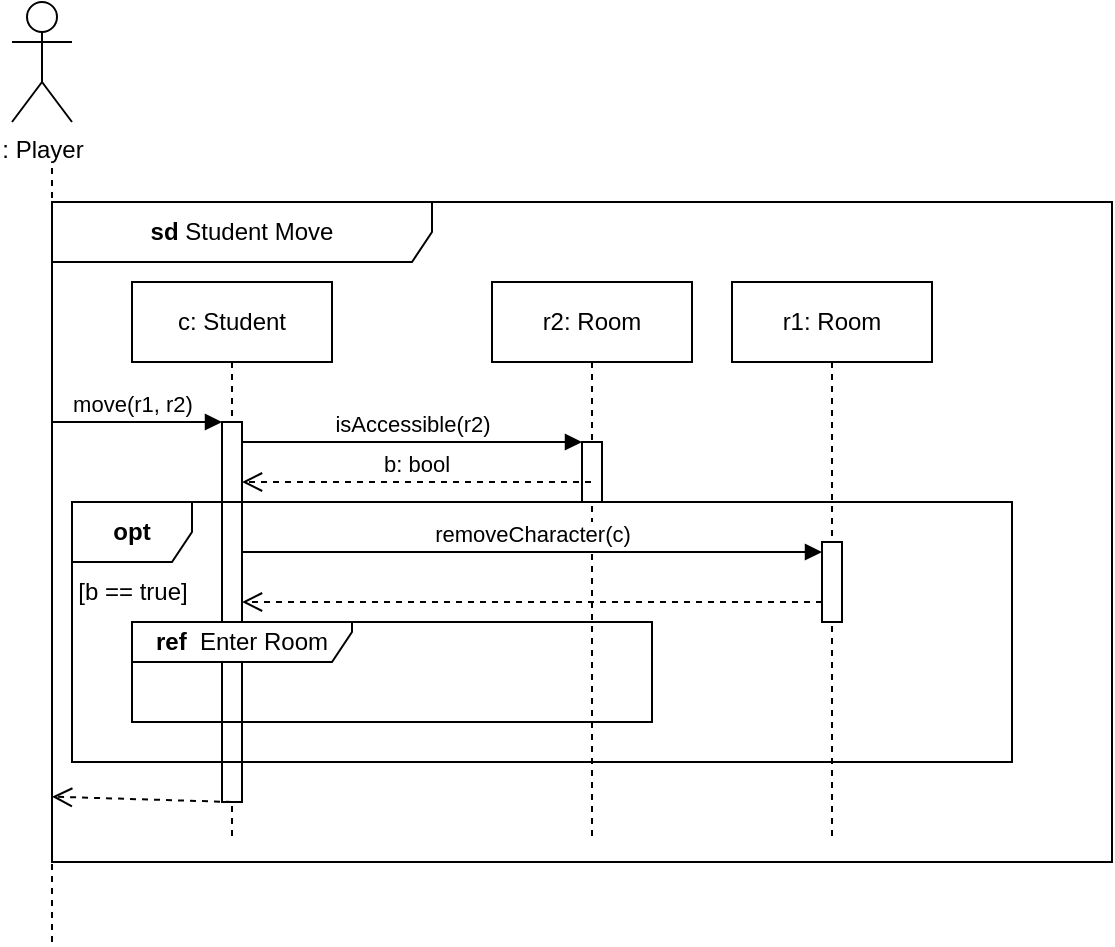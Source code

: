 <mxfile version="24.0.4" type="device" pages="22">
  <diagram id="vkMGpOjd2T7gdQR5qQYB" name="StudentMove">
    <mxGraphModel dx="1073" dy="901" grid="1" gridSize="10" guides="1" tooltips="1" connect="1" arrows="1" fold="1" page="1" pageScale="1" pageWidth="827" pageHeight="1169" math="0" shadow="0">
      <root>
        <mxCell id="0" />
        <mxCell id="1" parent="0" />
        <mxCell id="I4UFL5nmerDGMpsPKEd4-1" value="c: Student" style="shape=umlLifeline;perimeter=lifelinePerimeter;whiteSpace=wrap;html=1;container=0;dropTarget=0;collapsible=0;recursiveResize=0;outlineConnect=0;portConstraint=eastwest;newEdgeStyle={&quot;edgeStyle&quot;:&quot;elbowEdgeStyle&quot;,&quot;elbow&quot;:&quot;vertical&quot;,&quot;curved&quot;:0,&quot;rounded&quot;:0};" parent="1" vertex="1">
          <mxGeometry x="120" y="150" width="100" height="280" as="geometry" />
        </mxCell>
        <mxCell id="I4UFL5nmerDGMpsPKEd4-2" value="" style="html=1;points=[];perimeter=orthogonalPerimeter;outlineConnect=0;targetShapes=umlLifeline;portConstraint=eastwest;newEdgeStyle={&quot;edgeStyle&quot;:&quot;elbowEdgeStyle&quot;,&quot;elbow&quot;:&quot;vertical&quot;,&quot;curved&quot;:0,&quot;rounded&quot;:0};" parent="I4UFL5nmerDGMpsPKEd4-1" vertex="1">
          <mxGeometry x="45" y="70" width="10" height="190" as="geometry" />
        </mxCell>
        <mxCell id="I4UFL5nmerDGMpsPKEd4-3" value="move(r1, r2)" style="html=1;verticalAlign=bottom;startArrow=none;endArrow=block;startSize=8;edgeStyle=elbowEdgeStyle;elbow=vertical;curved=0;rounded=0;startFill=0;" parent="I4UFL5nmerDGMpsPKEd4-1" target="I4UFL5nmerDGMpsPKEd4-2" edge="1">
          <mxGeometry x="0.182" relative="1" as="geometry">
            <mxPoint x="-15" y="70" as="sourcePoint" />
            <Array as="points">
              <mxPoint x="-40" y="70" />
            </Array>
            <mxPoint as="offset" />
          </mxGeometry>
        </mxCell>
        <mxCell id="I4UFL5nmerDGMpsPKEd4-4" value="r2: Room" style="shape=umlLifeline;perimeter=lifelinePerimeter;whiteSpace=wrap;html=1;container=0;dropTarget=0;collapsible=0;recursiveResize=0;outlineConnect=0;portConstraint=eastwest;newEdgeStyle={&quot;edgeStyle&quot;:&quot;elbowEdgeStyle&quot;,&quot;elbow&quot;:&quot;vertical&quot;,&quot;curved&quot;:0,&quot;rounded&quot;:0};" parent="1" vertex="1">
          <mxGeometry x="300" y="150" width="100" height="280" as="geometry" />
        </mxCell>
        <mxCell id="I4UFL5nmerDGMpsPKEd4-5" value="" style="html=1;points=[];perimeter=orthogonalPerimeter;outlineConnect=0;targetShapes=umlLifeline;portConstraint=eastwest;newEdgeStyle={&quot;edgeStyle&quot;:&quot;elbowEdgeStyle&quot;,&quot;elbow&quot;:&quot;vertical&quot;,&quot;curved&quot;:0,&quot;rounded&quot;:0};" parent="I4UFL5nmerDGMpsPKEd4-4" vertex="1">
          <mxGeometry x="45" y="80" width="10" height="30" as="geometry" />
        </mxCell>
        <mxCell id="I4UFL5nmerDGMpsPKEd4-7" value="isAccessible(r2)" style="html=1;verticalAlign=bottom;endArrow=block;edgeStyle=elbowEdgeStyle;elbow=vertical;curved=0;rounded=0;" parent="1" source="I4UFL5nmerDGMpsPKEd4-2" target="I4UFL5nmerDGMpsPKEd4-5" edge="1">
          <mxGeometry relative="1" as="geometry">
            <mxPoint x="275" y="240" as="sourcePoint" />
            <Array as="points">
              <mxPoint x="260" y="230" />
            </Array>
          </mxGeometry>
        </mxCell>
        <mxCell id="I4UFL5nmerDGMpsPKEd4-8" value="r1: Room" style="shape=umlLifeline;perimeter=lifelinePerimeter;whiteSpace=wrap;html=1;container=1;dropTarget=0;collapsible=0;recursiveResize=0;outlineConnect=0;portConstraint=eastwest;newEdgeStyle={&quot;curved&quot;:0,&quot;rounded&quot;:0};" parent="1" vertex="1">
          <mxGeometry x="420" y="150" width="100" height="280" as="geometry" />
        </mxCell>
        <mxCell id="I4UFL5nmerDGMpsPKEd4-9" value="b: bool" style="html=1;verticalAlign=bottom;endArrow=open;dashed=1;endSize=8;curved=0;rounded=0;" parent="1" source="I4UFL5nmerDGMpsPKEd4-4" target="I4UFL5nmerDGMpsPKEd4-2" edge="1">
          <mxGeometry relative="1" as="geometry">
            <mxPoint x="320" y="300" as="sourcePoint" />
            <mxPoint x="240" y="300" as="targetPoint" />
            <Array as="points">
              <mxPoint x="260" y="250" />
            </Array>
          </mxGeometry>
        </mxCell>
        <mxCell id="I4UFL5nmerDGMpsPKEd4-10" value="&lt;b&gt;opt&lt;/b&gt;" style="shape=umlFrame;whiteSpace=wrap;html=1;pointerEvents=0;" parent="1" vertex="1">
          <mxGeometry x="90" y="260" width="470" height="130" as="geometry" />
        </mxCell>
        <mxCell id="I4UFL5nmerDGMpsPKEd4-11" value="[b == true]" style="text;html=1;align=center;verticalAlign=middle;resizable=0;points=[];autosize=1;strokeColor=none;fillColor=none;" parent="1" vertex="1">
          <mxGeometry x="80" y="290" width="80" height="30" as="geometry" />
        </mxCell>
        <mxCell id="I4UFL5nmerDGMpsPKEd4-14" value="" style="html=1;points=[[0,0,0,0,5],[0,1,0,0,-5],[1,0,0,0,5],[1,1,0,0,-5]];perimeter=orthogonalPerimeter;outlineConnect=0;targetShapes=umlLifeline;portConstraint=eastwest;newEdgeStyle={&quot;curved&quot;:0,&quot;rounded&quot;:0};" parent="1" vertex="1">
          <mxGeometry x="465" y="280" width="10" height="40" as="geometry" />
        </mxCell>
        <mxCell id="I4UFL5nmerDGMpsPKEd4-15" value="removeCharacter(c)" style="html=1;verticalAlign=bottom;endArrow=block;curved=0;rounded=0;entryX=0;entryY=0;entryDx=0;entryDy=5;entryPerimeter=0;" parent="1" target="I4UFL5nmerDGMpsPKEd4-14" edge="1">
          <mxGeometry width="80" relative="1" as="geometry">
            <mxPoint x="175" y="285" as="sourcePoint" />
            <mxPoint x="355.0" y="288" as="targetPoint" />
          </mxGeometry>
        </mxCell>
        <mxCell id="I4UFL5nmerDGMpsPKEd4-16" value="" style="html=1;verticalAlign=bottom;endArrow=open;dashed=1;endSize=8;curved=0;rounded=0;" parent="1" edge="1">
          <mxGeometry relative="1" as="geometry">
            <mxPoint x="465" y="310" as="sourcePoint" />
            <mxPoint x="175" y="310" as="targetPoint" />
          </mxGeometry>
        </mxCell>
        <mxCell id="I4UFL5nmerDGMpsPKEd4-17" value="" style="html=1;verticalAlign=bottom;endArrow=open;dashed=1;endSize=8;curved=0;rounded=0;entryX=0;entryY=0.901;entryDx=0;entryDy=0;entryPerimeter=0;" parent="1" target="I4UFL5nmerDGMpsPKEd4-18" edge="1">
          <mxGeometry relative="1" as="geometry">
            <mxPoint x="170" y="410" as="sourcePoint" />
            <mxPoint x="90" y="410" as="targetPoint" />
          </mxGeometry>
        </mxCell>
        <mxCell id="I4UFL5nmerDGMpsPKEd4-18" value="&lt;b&gt;sd&lt;/b&gt;&amp;nbsp;Student Move" style="shape=umlFrame;whiteSpace=wrap;html=1;pointerEvents=0;width=190;height=30;" parent="1" vertex="1">
          <mxGeometry x="80" y="110" width="530" height="330" as="geometry" />
        </mxCell>
        <mxCell id="I4UFL5nmerDGMpsPKEd4-19" value=": Player" style="shape=umlActor;verticalLabelPosition=bottom;verticalAlign=top;html=1;" parent="1" vertex="1">
          <mxGeometry x="60" y="10" width="30" height="60" as="geometry" />
        </mxCell>
        <mxCell id="I4UFL5nmerDGMpsPKEd4-20" value="" style="endArrow=none;dashed=1;html=1;rounded=0;" parent="1" edge="1">
          <mxGeometry width="50" height="50" relative="1" as="geometry">
            <mxPoint x="80" y="480" as="sourcePoint" />
            <mxPoint x="80" y="90" as="targetPoint" />
          </mxGeometry>
        </mxCell>
        <mxCell id="w9_01H5ZQ5zeQVr2qjOq-1" value="&lt;b&gt;ref&amp;nbsp;&lt;/b&gt;&amp;nbsp;Enter Room" style="shape=umlFrame;whiteSpace=wrap;html=1;pointerEvents=0;width=110;height=20;" parent="1" vertex="1">
          <mxGeometry x="120" y="320" width="260" height="50" as="geometry" />
        </mxCell>
      </root>
    </mxGraphModel>
  </diagram>
  <diagram name="IntructorMove" id="njyEHy0iEcnoBx4pFIpe">
    <mxGraphModel dx="1056" dy="909" grid="1" gridSize="10" guides="1" tooltips="1" connect="1" arrows="1" fold="1" page="1" pageScale="1" pageWidth="827" pageHeight="1169" math="0" shadow="0">
      <root>
        <mxCell id="YRGL6kx8EkDUlsCMixzW-0" />
        <mxCell id="YRGL6kx8EkDUlsCMixzW-1" parent="YRGL6kx8EkDUlsCMixzW-0" />
        <mxCell id="aH14PF2fLc7HTksKakLl-0" value="c: Instructor" style="shape=umlLifeline;perimeter=lifelinePerimeter;whiteSpace=wrap;html=1;container=0;dropTarget=0;collapsible=0;recursiveResize=0;outlineConnect=0;portConstraint=eastwest;newEdgeStyle={&quot;edgeStyle&quot;:&quot;elbowEdgeStyle&quot;,&quot;elbow&quot;:&quot;vertical&quot;,&quot;curved&quot;:0,&quot;rounded&quot;:0};" parent="YRGL6kx8EkDUlsCMixzW-1" vertex="1">
          <mxGeometry x="110" y="170" width="100" height="280" as="geometry" />
        </mxCell>
        <mxCell id="aH14PF2fLc7HTksKakLl-1" value="" style="html=1;points=[];perimeter=orthogonalPerimeter;outlineConnect=0;targetShapes=umlLifeline;portConstraint=eastwest;newEdgeStyle={&quot;edgeStyle&quot;:&quot;elbowEdgeStyle&quot;,&quot;elbow&quot;:&quot;vertical&quot;,&quot;curved&quot;:0,&quot;rounded&quot;:0};" parent="aH14PF2fLc7HTksKakLl-0" vertex="1">
          <mxGeometry x="45" y="70" width="10" height="190" as="geometry" />
        </mxCell>
        <mxCell id="aH14PF2fLc7HTksKakLl-2" value="move(r1, r2)" style="html=1;verticalAlign=bottom;startArrow=none;endArrow=block;startSize=8;edgeStyle=elbowEdgeStyle;elbow=vertical;curved=0;rounded=0;startFill=0;" parent="aH14PF2fLc7HTksKakLl-0" target="aH14PF2fLc7HTksKakLl-1" edge="1">
          <mxGeometry relative="1" as="geometry">
            <mxPoint x="-15" y="70" as="sourcePoint" />
            <Array as="points">
              <mxPoint x="-40" y="70" />
            </Array>
          </mxGeometry>
        </mxCell>
        <mxCell id="aH14PF2fLc7HTksKakLl-3" value="r2: Room" style="shape=umlLifeline;perimeter=lifelinePerimeter;whiteSpace=wrap;html=1;container=0;dropTarget=0;collapsible=0;recursiveResize=0;outlineConnect=0;portConstraint=eastwest;newEdgeStyle={&quot;edgeStyle&quot;:&quot;elbowEdgeStyle&quot;,&quot;elbow&quot;:&quot;vertical&quot;,&quot;curved&quot;:0,&quot;rounded&quot;:0};" parent="YRGL6kx8EkDUlsCMixzW-1" vertex="1">
          <mxGeometry x="290" y="170" width="100" height="280" as="geometry" />
        </mxCell>
        <mxCell id="aH14PF2fLc7HTksKakLl-4" value="" style="html=1;points=[];perimeter=orthogonalPerimeter;outlineConnect=0;targetShapes=umlLifeline;portConstraint=eastwest;newEdgeStyle={&quot;edgeStyle&quot;:&quot;elbowEdgeStyle&quot;,&quot;elbow&quot;:&quot;vertical&quot;,&quot;curved&quot;:0,&quot;rounded&quot;:0};" parent="aH14PF2fLc7HTksKakLl-3" vertex="1">
          <mxGeometry x="45" y="80" width="10" height="30" as="geometry" />
        </mxCell>
        <mxCell id="aH14PF2fLc7HTksKakLl-6" value="isAccessible(r2)" style="html=1;verticalAlign=bottom;endArrow=block;edgeStyle=elbowEdgeStyle;elbow=vertical;curved=0;rounded=0;" parent="YRGL6kx8EkDUlsCMixzW-1" source="aH14PF2fLc7HTksKakLl-1" target="aH14PF2fLc7HTksKakLl-4" edge="1">
          <mxGeometry relative="1" as="geometry">
            <mxPoint x="265" y="260" as="sourcePoint" />
            <Array as="points">
              <mxPoint x="250" y="250" />
            </Array>
          </mxGeometry>
        </mxCell>
        <mxCell id="aH14PF2fLc7HTksKakLl-7" value="r1: Room" style="shape=umlLifeline;perimeter=lifelinePerimeter;whiteSpace=wrap;html=1;container=1;dropTarget=0;collapsible=0;recursiveResize=0;outlineConnect=0;portConstraint=eastwest;newEdgeStyle={&quot;curved&quot;:0,&quot;rounded&quot;:0};" parent="YRGL6kx8EkDUlsCMixzW-1" vertex="1">
          <mxGeometry x="410" y="170" width="100" height="280" as="geometry" />
        </mxCell>
        <mxCell id="aH14PF2fLc7HTksKakLl-8" value="b: bool" style="html=1;verticalAlign=bottom;endArrow=open;dashed=1;endSize=8;curved=0;rounded=0;" parent="YRGL6kx8EkDUlsCMixzW-1" source="aH14PF2fLc7HTksKakLl-3" target="aH14PF2fLc7HTksKakLl-1" edge="1">
          <mxGeometry relative="1" as="geometry">
            <mxPoint x="310" y="320" as="sourcePoint" />
            <mxPoint x="230" y="320" as="targetPoint" />
            <Array as="points">
              <mxPoint x="250" y="270" />
            </Array>
          </mxGeometry>
        </mxCell>
        <mxCell id="aH14PF2fLc7HTksKakLl-9" value="&lt;b&gt;opt&lt;/b&gt;" style="shape=umlFrame;whiteSpace=wrap;html=1;pointerEvents=0;width=60;height=15;" parent="YRGL6kx8EkDUlsCMixzW-1" vertex="1">
          <mxGeometry x="80" y="280" width="470" height="130" as="geometry" />
        </mxCell>
        <mxCell id="aH14PF2fLc7HTksKakLl-10" value="[b == true]" style="text;html=1;align=center;verticalAlign=middle;resizable=0;points=[];autosize=1;strokeColor=none;fillColor=none;" parent="YRGL6kx8EkDUlsCMixzW-1" vertex="1">
          <mxGeometry x="70" y="290" width="80" height="30" as="geometry" />
        </mxCell>
        <mxCell id="aH14PF2fLc7HTksKakLl-13" value="" style="html=1;points=[[0,0,0,0,5],[0,1,0,0,-5],[1,0,0,0,5],[1,1,0,0,-5]];perimeter=orthogonalPerimeter;outlineConnect=0;targetShapes=umlLifeline;portConstraint=eastwest;newEdgeStyle={&quot;curved&quot;:0,&quot;rounded&quot;:0};" parent="YRGL6kx8EkDUlsCMixzW-1" vertex="1">
          <mxGeometry x="455" y="300" width="10" height="40" as="geometry" />
        </mxCell>
        <mxCell id="aH14PF2fLc7HTksKakLl-14" value="removeCharacter(c)" style="html=1;verticalAlign=bottom;endArrow=block;curved=0;rounded=0;entryX=0;entryY=0;entryDx=0;entryDy=5;entryPerimeter=0;" parent="YRGL6kx8EkDUlsCMixzW-1" target="aH14PF2fLc7HTksKakLl-13" edge="1">
          <mxGeometry width="80" relative="1" as="geometry">
            <mxPoint x="165" y="305" as="sourcePoint" />
            <mxPoint x="345.0" y="308" as="targetPoint" />
          </mxGeometry>
        </mxCell>
        <mxCell id="aH14PF2fLc7HTksKakLl-15" value="" style="html=1;verticalAlign=bottom;endArrow=open;dashed=1;endSize=8;curved=0;rounded=0;" parent="YRGL6kx8EkDUlsCMixzW-1" edge="1">
          <mxGeometry relative="1" as="geometry">
            <mxPoint x="455" y="330" as="sourcePoint" />
            <mxPoint x="165" y="330" as="targetPoint" />
          </mxGeometry>
        </mxCell>
        <mxCell id="aH14PF2fLc7HTksKakLl-16" value="" style="html=1;verticalAlign=bottom;endArrow=open;dashed=1;endSize=8;curved=0;rounded=0;entryX=0;entryY=0.901;entryDx=0;entryDy=0;entryPerimeter=0;" parent="YRGL6kx8EkDUlsCMixzW-1" target="aH14PF2fLc7HTksKakLl-17" edge="1">
          <mxGeometry relative="1" as="geometry">
            <mxPoint x="160" y="430" as="sourcePoint" />
            <mxPoint x="80" y="430" as="targetPoint" />
          </mxGeometry>
        </mxCell>
        <mxCell id="aH14PF2fLc7HTksKakLl-17" value="&lt;b&gt;sd&lt;/b&gt;&amp;nbsp;Instructor Move" style="shape=umlFrame;whiteSpace=wrap;html=1;pointerEvents=0;width=190;height=30;" parent="YRGL6kx8EkDUlsCMixzW-1" vertex="1">
          <mxGeometry x="70" y="130" width="530" height="330" as="geometry" />
        </mxCell>
        <mxCell id="aH14PF2fLc7HTksKakLl-18" value="&amp;lt;&amp;lt;internal&amp;gt;&amp;gt;&lt;br&gt;: GameController" style="shape=umlActor;verticalLabelPosition=bottom;verticalAlign=top;html=1;" parent="YRGL6kx8EkDUlsCMixzW-1" vertex="1">
          <mxGeometry x="50" y="10" width="30" height="60" as="geometry" />
        </mxCell>
        <mxCell id="aH14PF2fLc7HTksKakLl-19" value="" style="endArrow=none;dashed=1;html=1;rounded=0;" parent="YRGL6kx8EkDUlsCMixzW-1" edge="1">
          <mxGeometry width="50" height="50" relative="1" as="geometry">
            <mxPoint x="70" y="500" as="sourcePoint" />
            <mxPoint x="70" y="110" as="targetPoint" />
          </mxGeometry>
        </mxCell>
        <mxCell id="bMWd9lp9an0KlNKD-eI8-0" value="&lt;b&gt;ref &lt;/b&gt;Enter Room" style="shape=umlFrame;whiteSpace=wrap;html=1;pointerEvents=0;width=106;height=20;" parent="YRGL6kx8EkDUlsCMixzW-1" vertex="1">
          <mxGeometry x="114" y="340" width="246" height="50" as="geometry" />
        </mxCell>
      </root>
    </mxGraphModel>
  </diagram>
  <diagram id="oP12XMrVPe4MuxAEgVs0" name="StudentItemPickUp">
    <mxGraphModel dx="542" dy="466" grid="1" gridSize="10" guides="1" tooltips="1" connect="1" arrows="1" fold="1" page="1" pageScale="1" pageWidth="827" pageHeight="1169" math="0" shadow="0">
      <root>
        <mxCell id="0" />
        <mxCell id="1" parent="0" />
        <mxCell id="v0VW3kEOeEPae2AhgNna-1" value="s: Student" style="shape=umlLifeline;perimeter=lifelinePerimeter;whiteSpace=wrap;html=1;container=1;dropTarget=0;collapsible=0;recursiveResize=0;outlineConnect=0;portConstraint=eastwest;newEdgeStyle={&quot;curved&quot;:0,&quot;rounded&quot;:0};" parent="1" vertex="1">
          <mxGeometry x="130" y="160" width="100" height="270" as="geometry" />
        </mxCell>
        <mxCell id="v0VW3kEOeEPae2AhgNna-4" value="" style="html=1;points=[[0,0,0,0,5],[0,1,0,0,-5],[1,0,0,0,5],[1,1,0,0,-5]];perimeter=orthogonalPerimeter;outlineConnect=0;targetShapes=umlLifeline;portConstraint=eastwest;newEdgeStyle={&quot;curved&quot;:0,&quot;rounded&quot;:0};" parent="v0VW3kEOeEPae2AhgNna-1" vertex="1">
          <mxGeometry x="45" y="50" width="10" height="200" as="geometry" />
        </mxCell>
        <mxCell id="v0VW3kEOeEPae2AhgNna-2" value="r: Room" style="shape=umlLifeline;perimeter=lifelinePerimeter;whiteSpace=wrap;html=1;container=1;dropTarget=0;collapsible=0;recursiveResize=0;outlineConnect=0;portConstraint=eastwest;newEdgeStyle={&quot;curved&quot;:0,&quot;rounded&quot;:0};" parent="1" vertex="1">
          <mxGeometry x="300" y="160" width="100" height="270" as="geometry" />
        </mxCell>
        <mxCell id="v0VW3kEOeEPae2AhgNna-6" value="" style="html=1;points=[[0,0,0,0,5],[0,1,0,0,-5],[1,0,0,0,5],[1,1,0,0,-5]];perimeter=orthogonalPerimeter;outlineConnect=0;targetShapes=umlLifeline;portConstraint=eastwest;newEdgeStyle={&quot;curved&quot;:0,&quot;rounded&quot;:0};" parent="v0VW3kEOeEPae2AhgNna-2" vertex="1">
          <mxGeometry x="45" y="80" width="10" height="40" as="geometry" />
        </mxCell>
        <mxCell id="v0VW3kEOeEPae2AhgNna-3" value="i :Item" style="shape=umlLifeline;perimeter=lifelinePerimeter;whiteSpace=wrap;html=1;container=1;dropTarget=0;collapsible=0;recursiveResize=0;outlineConnect=0;portConstraint=eastwest;newEdgeStyle={&quot;curved&quot;:0,&quot;rounded&quot;:0};" parent="1" vertex="1">
          <mxGeometry x="434" y="160" width="100" height="270" as="geometry" />
        </mxCell>
        <mxCell id="v0VW3kEOeEPae2AhgNna-10" value="" style="html=1;points=[[0,0,0,0,5],[0,1,0,0,-5],[1,0,0,0,5],[1,1,0,0,-5]];perimeter=orthogonalPerimeter;outlineConnect=0;targetShapes=umlLifeline;portConstraint=eastwest;newEdgeStyle={&quot;curved&quot;:0,&quot;rounded&quot;:0};" parent="v0VW3kEOeEPae2AhgNna-3" vertex="1">
          <mxGeometry x="45" y="140" width="10" height="80" as="geometry" />
        </mxCell>
        <mxCell id="v0VW3kEOeEPae2AhgNna-5" value="removeItem(i)" style="html=1;verticalAlign=bottom;endArrow=block;curved=0;rounded=0;" parent="1" edge="1">
          <mxGeometry width="80" relative="1" as="geometry">
            <mxPoint x="180" y="240" as="sourcePoint" />
            <mxPoint x="349.5" y="240" as="targetPoint" />
            <Array as="points">
              <mxPoint x="220" y="240" />
            </Array>
          </mxGeometry>
        </mxCell>
        <mxCell id="v0VW3kEOeEPae2AhgNna-7" value="" style="html=1;verticalAlign=bottom;endArrow=open;dashed=1;endSize=8;curved=0;rounded=0;exitX=0;exitY=1;exitDx=0;exitDy=-5;exitPerimeter=0;" parent="1" source="v0VW3kEOeEPae2AhgNna-6" target="v0VW3kEOeEPae2AhgNna-4" edge="1">
          <mxGeometry relative="1" as="geometry">
            <mxPoint x="300" y="260" as="sourcePoint" />
            <mxPoint x="220" y="260" as="targetPoint" />
          </mxGeometry>
        </mxCell>
        <mxCell id="v0VW3kEOeEPae2AhgNna-8" value="pickUpItem(i)" style="html=1;verticalAlign=bottom;endArrow=block;curved=0;rounded=0;entryX=0;entryY=0;entryDx=0;entryDy=5;entryPerimeter=0;" parent="1" edge="1">
          <mxGeometry width="80" relative="1" as="geometry">
            <mxPoint x="80" y="230" as="sourcePoint" />
            <mxPoint x="175.0" y="230" as="targetPoint" />
          </mxGeometry>
        </mxCell>
        <mxCell id="q2mQUFH5u7X6DuZXXs0P-1" value="" style="html=1;verticalAlign=bottom;endArrow=open;dashed=1;endSize=8;curved=0;rounded=0;" parent="1" edge="1">
          <mxGeometry relative="1" as="geometry">
            <mxPoint x="479" y="380" as="sourcePoint" />
            <mxPoint x="185.0" y="380" as="targetPoint" />
          </mxGeometry>
        </mxCell>
        <mxCell id="JJ_CnbcOATXaJaSS_yR7-1" value="" style="html=1;verticalAlign=bottom;endArrow=open;dashed=1;endSize=8;curved=0;rounded=0;" parent="1" edge="1">
          <mxGeometry relative="1" as="geometry">
            <mxPoint x="180" y="410" as="sourcePoint" />
            <mxPoint x="79.5" y="410" as="targetPoint" />
          </mxGeometry>
        </mxCell>
        <mxCell id="W1TX2BRISMoJcEWAdiGO-1" value="&lt;b&gt;sd&lt;/b&gt;&amp;nbsp;Student Item Pick Up" style="shape=umlFrame;whiteSpace=wrap;html=1;pointerEvents=0;width=190;height=30;" parent="1" vertex="1">
          <mxGeometry x="80" y="120" width="530" height="330" as="geometry" />
        </mxCell>
        <mxCell id="RyiLfqsDcOcY3asBHVA7-3" value="" style="endArrow=none;dashed=1;html=1;rounded=0;" parent="1" edge="1">
          <mxGeometry width="50" height="50" relative="1" as="geometry">
            <mxPoint x="80" y="460" as="sourcePoint" />
            <mxPoint x="80" y="110" as="targetPoint" />
          </mxGeometry>
        </mxCell>
        <mxCell id="RyiLfqsDcOcY3asBHVA7-4" value=":Player" style="shape=umlActor;verticalLabelPosition=bottom;verticalAlign=top;html=1;outlineConnect=0;" parent="1" vertex="1">
          <mxGeometry x="60" y="20" width="40" height="70" as="geometry" />
        </mxCell>
        <mxCell id="iCZsf-TyF-9mSO3aUfkV-1" value="onPickedUp(s)" style="html=1;verticalAlign=bottom;endArrow=block;curved=0;rounded=0;entryX=0;entryY=0;entryDx=0;entryDy=5;entryPerimeter=0;" parent="1" source="v0VW3kEOeEPae2AhgNna-4" target="v0VW3kEOeEPae2AhgNna-10" edge="1">
          <mxGeometry width="80" relative="1" as="geometry">
            <mxPoint x="280" y="360" as="sourcePoint" />
            <mxPoint x="160" y="260" as="targetPoint" />
          </mxGeometry>
        </mxCell>
      </root>
    </mxGraphModel>
  </diagram>
  <diagram name="InstructorItemPuckUp" id="4jgPU7i3_wvB3pA2sX_O">
    <mxGraphModel dx="1056" dy="909" grid="1" gridSize="10" guides="1" tooltips="1" connect="1" arrows="1" fold="1" page="1" pageScale="1" pageWidth="827" pageHeight="1169" math="0" shadow="0">
      <root>
        <mxCell id="x9MJhG8bKUskiO-uLM30-0" />
        <mxCell id="x9MJhG8bKUskiO-uLM30-1" parent="x9MJhG8bKUskiO-uLM30-0" />
        <mxCell id="x9MJhG8bKUskiO-uLM30-2" value="i1: Instructor" style="shape=umlLifeline;perimeter=lifelinePerimeter;whiteSpace=wrap;html=1;container=1;dropTarget=0;collapsible=0;recursiveResize=0;outlineConnect=0;portConstraint=eastwest;newEdgeStyle={&quot;curved&quot;:0,&quot;rounded&quot;:0};" parent="x9MJhG8bKUskiO-uLM30-1" vertex="1">
          <mxGeometry x="140.58" y="160" width="100" height="260" as="geometry" />
        </mxCell>
        <mxCell id="x9MJhG8bKUskiO-uLM30-3" value="" style="html=1;points=[[0,0,0,0,5],[0,1,0,0,-5],[1,0,0,0,5],[1,1,0,0,-5]];perimeter=orthogonalPerimeter;outlineConnect=0;targetShapes=umlLifeline;portConstraint=eastwest;newEdgeStyle={&quot;curved&quot;:0,&quot;rounded&quot;:0};" parent="x9MJhG8bKUskiO-uLM30-2" vertex="1">
          <mxGeometry x="45" y="50" width="10" height="200" as="geometry" />
        </mxCell>
        <mxCell id="x9MJhG8bKUskiO-uLM30-4" value="r: Room" style="shape=umlLifeline;perimeter=lifelinePerimeter;whiteSpace=wrap;html=1;container=1;dropTarget=0;collapsible=0;recursiveResize=0;outlineConnect=0;portConstraint=eastwest;newEdgeStyle={&quot;curved&quot;:0,&quot;rounded&quot;:0};" parent="x9MJhG8bKUskiO-uLM30-1" vertex="1">
          <mxGeometry x="444.58" y="160" width="100" height="260" as="geometry" />
        </mxCell>
        <mxCell id="x9MJhG8bKUskiO-uLM30-5" value="" style="html=1;points=[[0,0,0,0,5],[0,1,0,0,-5],[1,0,0,0,5],[1,1,0,0,-5]];perimeter=orthogonalPerimeter;outlineConnect=0;targetShapes=umlLifeline;portConstraint=eastwest;newEdgeStyle={&quot;curved&quot;:0,&quot;rounded&quot;:0};" parent="x9MJhG8bKUskiO-uLM30-4" vertex="1">
          <mxGeometry x="45" y="130" width="10" height="50" as="geometry" />
        </mxCell>
        <mxCell id="x9MJhG8bKUskiO-uLM30-10" value="pickUpItem(i2)" style="html=1;verticalAlign=bottom;endArrow=block;curved=0;rounded=0;entryX=0;entryY=0;entryDx=0;entryDy=5;entryPerimeter=0;exitX=-0.001;exitY=0.308;exitDx=0;exitDy=0;exitPerimeter=0;" parent="x9MJhG8bKUskiO-uLM30-1" source="ymfbsrQ_5wDEe5hcKr6s-0" edge="1">
          <mxGeometry width="80" relative="1" as="geometry">
            <mxPoint x="90.58" y="220" as="sourcePoint" />
            <mxPoint x="185.58" y="220" as="targetPoint" />
          </mxGeometry>
        </mxCell>
        <mxCell id="tIAvtDiNhwwZL0XE_o-g-0" value="i2: Item" style="shape=umlLifeline;perimeter=lifelinePerimeter;whiteSpace=wrap;html=1;container=1;dropTarget=0;collapsible=0;recursiveResize=0;outlineConnect=0;portConstraint=eastwest;newEdgeStyle={&quot;curved&quot;:0,&quot;rounded&quot;:0};" parent="x9MJhG8bKUskiO-uLM30-1" vertex="1">
          <mxGeometry x="280.58" y="160" width="100" height="260" as="geometry" />
        </mxCell>
        <mxCell id="tIAvtDiNhwwZL0XE_o-g-1" value="" style="html=1;points=[[0,0,0,0,5],[0,1,0,0,-5],[1,0,0,0,5],[1,1,0,0,-5]];perimeter=orthogonalPerimeter;outlineConnect=0;targetShapes=umlLifeline;portConstraint=eastwest;newEdgeStyle={&quot;curved&quot;:0,&quot;rounded&quot;:0};" parent="tIAvtDiNhwwZL0XE_o-g-0" vertex="1">
          <mxGeometry x="45" y="60" width="10" height="30" as="geometry" />
        </mxCell>
        <mxCell id="tIAvtDiNhwwZL0XE_o-g-2" value="canInstructorPickUp()" style="html=1;verticalAlign=bottom;endArrow=block;curved=0;rounded=0;entryX=0;entryY=0;entryDx=0;entryDy=5;" parent="x9MJhG8bKUskiO-uLM30-1" source="x9MJhG8bKUskiO-uLM30-3" target="tIAvtDiNhwwZL0XE_o-g-1" edge="1">
          <mxGeometry relative="1" as="geometry">
            <mxPoint x="250.58" y="220" as="sourcePoint" />
          </mxGeometry>
        </mxCell>
        <mxCell id="tIAvtDiNhwwZL0XE_o-g-3" value="b: bool" style="html=1;verticalAlign=bottom;endArrow=open;dashed=1;endSize=8;curved=0;rounded=0;exitX=0;exitY=1;exitDx=0;exitDy=-5;" parent="x9MJhG8bKUskiO-uLM30-1" source="tIAvtDiNhwwZL0XE_o-g-1" target="x9MJhG8bKUskiO-uLM30-3" edge="1">
          <mxGeometry relative="1" as="geometry">
            <mxPoint x="250.58" y="290" as="targetPoint" />
          </mxGeometry>
        </mxCell>
        <mxCell id="YqodWIC0bGgzGD3sHFd0-0" value="&lt;b&gt;opt&lt;/b&gt;" style="shape=umlFrame;whiteSpace=wrap;html=1;pointerEvents=0;" parent="x9MJhG8bKUskiO-uLM30-1" vertex="1">
          <mxGeometry x="100.58" y="260" width="450" height="130" as="geometry" />
        </mxCell>
        <mxCell id="YqodWIC0bGgzGD3sHFd0-1" value="[b == true]" style="text;html=1;align=center;verticalAlign=middle;resizable=0;points=[];autosize=1;strokeColor=none;fillColor=none;" parent="x9MJhG8bKUskiO-uLM30-1" vertex="1">
          <mxGeometry x="105.58" y="295" width="80" height="30" as="geometry" />
        </mxCell>
        <mxCell id="YqodWIC0bGgzGD3sHFd0-2" value="removeItem(i2)" style="html=1;verticalAlign=bottom;endArrow=block;curved=0;rounded=0;entryX=0;entryY=0;entryDx=0;entryDy=5;entryPerimeter=0;" parent="x9MJhG8bKUskiO-uLM30-1" source="x9MJhG8bKUskiO-uLM30-3" target="x9MJhG8bKUskiO-uLM30-5" edge="1">
          <mxGeometry width="80" relative="1" as="geometry">
            <mxPoint x="240.58" y="309.58" as="sourcePoint" />
            <mxPoint x="320.58" y="309.58" as="targetPoint" />
          </mxGeometry>
        </mxCell>
        <mxCell id="YqodWIC0bGgzGD3sHFd0-3" value="" style="html=1;verticalAlign=bottom;endArrow=open;dashed=1;endSize=8;curved=0;rounded=0;exitX=0;exitY=1;exitDx=0;exitDy=-5;exitPerimeter=0;" parent="x9MJhG8bKUskiO-uLM30-1" source="x9MJhG8bKUskiO-uLM30-5" target="x9MJhG8bKUskiO-uLM30-3" edge="1">
          <mxGeometry relative="1" as="geometry">
            <mxPoint x="390.58" y="325" as="sourcePoint" />
            <mxPoint x="310.58" y="325" as="targetPoint" />
          </mxGeometry>
        </mxCell>
        <mxCell id="Iji5sNTwijalG1O3RZlo-0" value="" style="html=1;verticalAlign=bottom;endArrow=open;dashed=1;endSize=8;curved=0;rounded=0;" parent="x9MJhG8bKUskiO-uLM30-1" edge="1">
          <mxGeometry relative="1" as="geometry">
            <mxPoint x="190.58" y="410" as="sourcePoint" />
            <mxPoint x="80" y="410" as="targetPoint" />
          </mxGeometry>
        </mxCell>
        <mxCell id="ymfbsrQ_5wDEe5hcKr6s-0" value="&lt;b&gt;sd&lt;/b&gt;&amp;nbsp;Instructor Item Pick Up" style="shape=umlFrame;whiteSpace=wrap;html=1;pointerEvents=0;width=190;height=30;" parent="x9MJhG8bKUskiO-uLM30-1" vertex="1">
          <mxGeometry x="80.58" y="120" width="580" height="320" as="geometry" />
        </mxCell>
        <mxCell id="ljJjTKqTphTqloIxOvjK-0" value="" style="endArrow=none;dashed=1;html=1;rounded=0;" parent="x9MJhG8bKUskiO-uLM30-1" edge="1">
          <mxGeometry width="50" height="50" relative="1" as="geometry">
            <mxPoint x="80.58" y="460" as="sourcePoint" />
            <mxPoint x="80.58" y="110" as="targetPoint" />
          </mxGeometry>
        </mxCell>
        <mxCell id="ljJjTKqTphTqloIxOvjK-1" value="&amp;lt;&amp;lt;internal&amp;gt;&amp;gt;&lt;br&gt;:GameController" style="shape=umlActor;verticalLabelPosition=bottom;verticalAlign=top;html=1;outlineConnect=0;" parent="x9MJhG8bKUskiO-uLM30-1" vertex="1">
          <mxGeometry x="60.58" y="10" width="40" height="70" as="geometry" />
        </mxCell>
      </root>
    </mxGraphModel>
  </diagram>
  <diagram id="h1OVNxDz_2Jjm3LuWqLY" name="UseItem">
    <mxGraphModel dx="528" dy="455" grid="1" gridSize="10" guides="1" tooltips="1" connect="1" arrows="1" fold="1" page="1" pageScale="1" pageWidth="827" pageHeight="1169" math="0" shadow="0">
      <root>
        <mxCell id="0" />
        <mxCell id="1" parent="0" />
        <mxCell id="bbkktdvkOxGHxSdScLZ_-1" value="s: Student" style="shape=umlLifeline;perimeter=lifelinePerimeter;whiteSpace=wrap;html=1;container=1;dropTarget=0;collapsible=0;recursiveResize=0;outlineConnect=0;portConstraint=eastwest;newEdgeStyle={&quot;curved&quot;:0,&quot;rounded&quot;:0};" parent="1" vertex="1">
          <mxGeometry x="143.8" y="170" width="100" height="200" as="geometry" />
        </mxCell>
        <mxCell id="BjoumV6Mx2QM3VXIOmvH-2" value="" style="html=1;points=[[0,0,0,0,5],[0,1,0,0,-5],[1,0,0,0,5],[1,1,0,0,-5]];perimeter=orthogonalPerimeter;outlineConnect=0;targetShapes=umlLifeline;portConstraint=eastwest;newEdgeStyle={&quot;curved&quot;:0,&quot;rounded&quot;:0};" parent="bbkktdvkOxGHxSdScLZ_-1" vertex="1">
          <mxGeometry x="45" y="70" width="10" height="110" as="geometry" />
        </mxCell>
        <mxCell id="BjoumV6Mx2QM3VXIOmvH-1" value="i: Item" style="shape=umlLifeline;perimeter=lifelinePerimeter;whiteSpace=wrap;html=1;container=1;dropTarget=0;collapsible=0;recursiveResize=0;outlineConnect=0;portConstraint=eastwest;newEdgeStyle={&quot;curved&quot;:0,&quot;rounded&quot;:0};" parent="1" vertex="1">
          <mxGeometry x="303.8" y="170" width="100" height="200" as="geometry" />
        </mxCell>
        <mxCell id="BjoumV6Mx2QM3VXIOmvH-4" value="" style="html=1;points=[[0,0,0,0,5],[0,1,0,0,-5],[1,0,0,0,5],[1,1,0,0,-5]];perimeter=orthogonalPerimeter;outlineConnect=0;targetShapes=umlLifeline;portConstraint=eastwest;newEdgeStyle={&quot;curved&quot;:0,&quot;rounded&quot;:0};" parent="BjoumV6Mx2QM3VXIOmvH-1" vertex="1">
          <mxGeometry x="45" y="90" width="10" height="60" as="geometry" />
        </mxCell>
        <mxCell id="BjoumV6Mx2QM3VXIOmvH-3" value="useItem(i)" style="html=1;verticalAlign=bottom;endArrow=block;curved=0;rounded=0;" parent="1" target="BjoumV6Mx2QM3VXIOmvH-2" edge="1">
          <mxGeometry width="80" relative="1" as="geometry">
            <mxPoint x="80" y="250" as="sourcePoint" />
            <mxPoint x="173.8" y="250" as="targetPoint" />
          </mxGeometry>
        </mxCell>
        <mxCell id="BjoumV6Mx2QM3VXIOmvH-5" value="use(s)" style="html=1;verticalAlign=bottom;endArrow=block;curved=0;rounded=0;" parent="1" edge="1">
          <mxGeometry width="80" relative="1" as="geometry">
            <mxPoint x="198.8" y="260" as="sourcePoint" />
            <mxPoint x="348.8" y="260" as="targetPoint" />
          </mxGeometry>
        </mxCell>
        <mxCell id="BjoumV6Mx2QM3VXIOmvH-6" value="" style="html=1;verticalAlign=bottom;endArrow=open;dashed=1;endSize=8;curved=0;rounded=0;" parent="1" target="BjoumV6Mx2QM3VXIOmvH-2" edge="1">
          <mxGeometry relative="1" as="geometry">
            <mxPoint x="353.8" y="319.58" as="sourcePoint" />
            <mxPoint x="203.8" y="319.58" as="targetPoint" />
          </mxGeometry>
        </mxCell>
        <mxCell id="cLRv2oKE2rrYoxX0JINL-1" value="" style="html=1;verticalAlign=bottom;endArrow=open;dashed=1;endSize=8;curved=0;rounded=0;entryX=0.001;entryY=0.869;entryDx=0;entryDy=0;entryPerimeter=0;" parent="1" target="7SHl0SSjTbHl9l1p7MN0-2" edge="1">
          <mxGeometry relative="1" as="geometry">
            <mxPoint x="193.8" y="350" as="sourcePoint" />
            <mxPoint x="113.8" y="350" as="targetPoint" />
          </mxGeometry>
        </mxCell>
        <mxCell id="7SHl0SSjTbHl9l1p7MN0-2" value="&lt;b&gt;sd&lt;/b&gt;&amp;nbsp;Use Item" style="shape=umlFrame;whiteSpace=wrap;html=1;pointerEvents=0;width=190;height=30;" parent="1" vertex="1">
          <mxGeometry x="80" y="130" width="383.8" height="250" as="geometry" />
        </mxCell>
        <mxCell id="0IvRdRTmrFjsj5rH5xDi-1" value="" style="endArrow=none;dashed=1;html=1;rounded=0;" parent="1" edge="1">
          <mxGeometry width="50" height="50" relative="1" as="geometry">
            <mxPoint x="80" y="465" as="sourcePoint" />
            <mxPoint x="80" y="115" as="targetPoint" />
          </mxGeometry>
        </mxCell>
        <mxCell id="0IvRdRTmrFjsj5rH5xDi-2" value=":Player" style="shape=umlActor;verticalLabelPosition=bottom;verticalAlign=top;html=1;outlineConnect=0;" parent="1" vertex="1">
          <mxGeometry x="60" y="25" width="40" height="70" as="geometry" />
        </mxCell>
      </root>
    </mxGraphModel>
  </diagram>
  <diagram id="xo4uC17DPznQnbRXL3TF" name="MergeRoom">
    <mxGraphModel dx="1056" dy="909" grid="1" gridSize="10" guides="1" tooltips="1" connect="1" arrows="1" fold="1" page="1" pageScale="1" pageWidth="827" pageHeight="1169" math="0" shadow="0">
      <root>
        <mxCell id="0" />
        <mxCell id="1" parent="0" />
        <mxCell id="GSm0A96lBEENtcwGzsFb-1" value="gc: GameController" style="shape=umlLifeline;perimeter=lifelinePerimeter;whiteSpace=wrap;html=1;container=1;dropTarget=0;collapsible=0;recursiveResize=0;outlineConnect=0;portConstraint=eastwest;newEdgeStyle={&quot;curved&quot;:0,&quot;rounded&quot;:0};" parent="1" vertex="1">
          <mxGeometry x="202.04" y="160" width="110" height="240" as="geometry" />
        </mxCell>
        <mxCell id="GSm0A96lBEENtcwGzsFb-4" value="" style="html=1;points=[[0,0,0,0,5],[0,1,0,0,-5],[1,0,0,0,5],[1,1,0,0,-5]];perimeter=orthogonalPerimeter;outlineConnect=0;targetShapes=umlLifeline;portConstraint=eastwest;newEdgeStyle={&quot;curved&quot;:0,&quot;rounded&quot;:0};" parent="GSm0A96lBEENtcwGzsFb-1" vertex="1">
          <mxGeometry x="50" y="70" width="10" height="140" as="geometry" />
        </mxCell>
        <mxCell id="GSm0A96lBEENtcwGzsFb-2" value="r1: Room" style="shape=umlLifeline;perimeter=lifelinePerimeter;whiteSpace=wrap;html=1;container=1;dropTarget=0;collapsible=0;recursiveResize=0;outlineConnect=0;portConstraint=eastwest;newEdgeStyle={&quot;curved&quot;:0,&quot;rounded&quot;:0};" parent="1" vertex="1">
          <mxGeometry x="362.04" y="160" width="100" height="150" as="geometry" />
        </mxCell>
        <mxCell id="1VDlIafwbWF0pWeXwJdx-1" value="" style="html=1;points=[[0,0,0,0,5],[0,1,0,0,-5],[1,0,0,0,5],[1,1,0,0,-5]];perimeter=orthogonalPerimeter;outlineConnect=0;targetShapes=umlLifeline;portConstraint=eastwest;newEdgeStyle={&quot;curved&quot;:0,&quot;rounded&quot;:0};" parent="GSm0A96lBEENtcwGzsFb-2" vertex="1">
          <mxGeometry x="41.96" y="80" width="10" height="30" as="geometry" />
        </mxCell>
        <mxCell id="GSm0A96lBEENtcwGzsFb-3" value="r2: Room" style="shape=umlLifeline;perimeter=lifelinePerimeter;whiteSpace=wrap;html=1;container=1;dropTarget=0;collapsible=0;recursiveResize=0;outlineConnect=0;portConstraint=eastwest;newEdgeStyle={&quot;curved&quot;:0,&quot;rounded&quot;:0};" parent="1" vertex="1">
          <mxGeometry x="520" y="160" width="100" height="240" as="geometry" />
        </mxCell>
        <mxCell id="GSm0A96lBEENtcwGzsFb-5" value="mergeRooms(r1, r2)" style="html=1;verticalAlign=bottom;endArrow=block;curved=0;rounded=0;" parent="1" target="GSm0A96lBEENtcwGzsFb-4" edge="1">
          <mxGeometry width="80" relative="1" as="geometry">
            <mxPoint x="120" y="230" as="sourcePoint" />
            <mxPoint x="232.04" y="230" as="targetPoint" />
          </mxGeometry>
        </mxCell>
        <mxCell id="OXYP7QJb78BnhiTNO2mH-1" value="" style="html=1;verticalAlign=bottom;endArrow=open;dashed=1;endSize=8;curved=0;rounded=0;exitX=0;exitY=1;exitDx=0;exitDy=-5;exitPerimeter=0;" parent="1" source="GSm0A96lBEENtcwGzsFb-4" edge="1">
          <mxGeometry relative="1" as="geometry">
            <mxPoint x="262.04" y="372.4" as="sourcePoint" />
            <mxPoint x="120" y="365" as="targetPoint" />
          </mxGeometry>
        </mxCell>
        <mxCell id="SWNIdoqpy3avHTem5m4d-1" value="&lt;b&gt;sd&lt;/b&gt;&amp;nbsp;Merge Room" style="shape=umlFrame;whiteSpace=wrap;html=1;pointerEvents=0;width=190;height=30;" parent="1" vertex="1">
          <mxGeometry x="120" y="120" width="682.04" height="310" as="geometry" />
        </mxCell>
        <mxCell id="6UmNcJ4HcJEn6PvjaGy--1" value="" style="endArrow=none;dashed=1;html=1;rounded=0;" parent="1" edge="1">
          <mxGeometry width="50" height="50" relative="1" as="geometry">
            <mxPoint x="120" y="440" as="sourcePoint" />
            <mxPoint x="120" y="110" as="targetPoint" />
          </mxGeometry>
        </mxCell>
        <mxCell id="6UmNcJ4HcJEn6PvjaGy--2" value="&amp;lt;&amp;lt;internal&amp;gt;&amp;gt;&lt;br style=&quot;border-color: var(--border-color);&quot;&gt;:GameController" style="shape=umlActor;verticalLabelPosition=bottom;verticalAlign=top;html=1;outlineConnect=0;" parent="1" vertex="1">
          <mxGeometry x="100" y="10" width="40" height="70" as="geometry" />
        </mxCell>
        <mxCell id="1VDlIafwbWF0pWeXwJdx-2" value="mergeTo(r2)" style="html=1;verticalAlign=bottom;endArrow=block;curved=0;rounded=0;entryX=0;entryY=0;entryDx=0;entryDy=5;" parent="1" edge="1">
          <mxGeometry relative="1" as="geometry">
            <mxPoint x="262.04" y="240" as="sourcePoint" />
            <mxPoint x="407.04" y="240" as="targetPoint" />
          </mxGeometry>
        </mxCell>
        <mxCell id="1VDlIafwbWF0pWeXwJdx-3" value="" style="html=1;verticalAlign=bottom;endArrow=open;dashed=1;endSize=8;curved=0;rounded=0;exitX=0;exitY=1;exitDx=0;exitDy=-5;" parent="1" source="1VDlIafwbWF0pWeXwJdx-1" target="GSm0A96lBEENtcwGzsFb-4" edge="1">
          <mxGeometry relative="1" as="geometry">
            <mxPoint x="337" y="315" as="targetPoint" />
          </mxGeometry>
        </mxCell>
        <mxCell id="ow_FsYv5xkTwyoZtdka6-1" value="" style="shape=umlDestroy;whiteSpace=wrap;html=1;strokeWidth=3;targetShapes=umlLifeline;" parent="1" vertex="1">
          <mxGeometry x="397" y="300" width="30" height="30" as="geometry" />
        </mxCell>
      </root>
    </mxGraphModel>
  </diagram>
  <diagram id="OFYyWunz7Ux02NIGb4eM" name="StudentGoesToInstructor">
    <mxGraphModel dx="1073" dy="901" grid="1" gridSize="10" guides="1" tooltips="1" connect="1" arrows="1" fold="1" page="1" pageScale="1" pageWidth="827" pageHeight="1169" math="0" shadow="0">
      <root>
        <mxCell id="0" />
        <mxCell id="1" parent="0" />
        <mxCell id="aqEj_CJNjtxMapkLRKvd-1" value="i: Instructor" style="shape=umlLifeline;perimeter=lifelinePerimeter;whiteSpace=wrap;html=1;container=1;dropTarget=0;collapsible=0;recursiveResize=0;outlineConnect=0;portConstraint=eastwest;newEdgeStyle={&quot;curved&quot;:0,&quot;rounded&quot;:0};" parent="1" vertex="1">
          <mxGeometry x="220.82" y="160" width="100" height="180" as="geometry" />
        </mxCell>
        <mxCell id="aqEj_CJNjtxMapkLRKvd-3" value="" style="html=1;points=[[0,0,0,0,5],[0,1,0,0,-5],[1,0,0,0,5],[1,1,0,0,-5]];perimeter=orthogonalPerimeter;outlineConnect=0;targetShapes=umlLifeline;portConstraint=eastwest;newEdgeStyle={&quot;curved&quot;:0,&quot;rounded&quot;:0};" parent="aqEj_CJNjtxMapkLRKvd-1" vertex="1">
          <mxGeometry x="45" y="50" width="10" height="120" as="geometry" />
        </mxCell>
        <mxCell id="aqEj_CJNjtxMapkLRKvd-2" value="c: Character" style="shape=umlLifeline;perimeter=lifelinePerimeter;whiteSpace=wrap;html=1;container=1;dropTarget=0;collapsible=0;recursiveResize=0;outlineConnect=0;portConstraint=eastwest;newEdgeStyle={&quot;curved&quot;:0,&quot;rounded&quot;:0};" parent="1" vertex="1">
          <mxGeometry x="400.82" y="160" width="100" height="180" as="geometry" />
        </mxCell>
        <mxCell id="aqEj_CJNjtxMapkLRKvd-5" value="" style="html=1;points=[[0,0,0,0,5],[0,1,0,0,-5],[1,0,0,0,5],[1,1,0,0,-5]];perimeter=orthogonalPerimeter;outlineConnect=0;targetShapes=umlLifeline;portConstraint=eastwest;newEdgeStyle={&quot;curved&quot;:0,&quot;rounded&quot;:0};" parent="aqEj_CJNjtxMapkLRKvd-2" vertex="1">
          <mxGeometry x="45" y="70" width="10" height="80" as="geometry" />
        </mxCell>
        <mxCell id="aqEj_CJNjtxMapkLRKvd-4" value="meet(c)" style="html=1;verticalAlign=bottom;endArrow=block;curved=0;rounded=0;exitX=0;exitY=0.406;exitDx=0;exitDy=0;exitPerimeter=0;" parent="1" source="DvfcM3ci52GlGsrc0ub_-1" target="aqEj_CJNjtxMapkLRKvd-3" edge="1">
          <mxGeometry width="80" relative="1" as="geometry">
            <mxPoint x="180.82" y="220" as="sourcePoint" />
            <mxPoint x="260.82" y="220" as="targetPoint" />
          </mxGeometry>
        </mxCell>
        <mxCell id="aqEj_CJNjtxMapkLRKvd-6" value="meetInstructor(i)" style="html=1;verticalAlign=bottom;endArrow=block;curved=0;rounded=0;" parent="1" edge="1">
          <mxGeometry width="80" relative="1" as="geometry">
            <mxPoint x="275.82" y="230" as="sourcePoint" />
            <mxPoint x="445.82" y="230" as="targetPoint" />
            <mxPoint as="offset" />
          </mxGeometry>
        </mxCell>
        <mxCell id="aqEj_CJNjtxMapkLRKvd-9" value="" style="html=1;verticalAlign=bottom;endArrow=open;dashed=1;endSize=8;curved=0;rounded=0;" parent="1" edge="1">
          <mxGeometry relative="1" as="geometry">
            <mxPoint x="445.82" y="309.58" as="sourcePoint" />
            <mxPoint x="275.82" y="309.58" as="targetPoint" />
          </mxGeometry>
        </mxCell>
        <mxCell id="wrZv3g_RzfWqtluuKJ6e-1" value="" style="html=1;verticalAlign=bottom;endArrow=open;dashed=1;endSize=8;curved=0;rounded=0;entryX=-0.002;entryY=0.872;entryDx=0;entryDy=0;entryPerimeter=0;" parent="1" target="DvfcM3ci52GlGsrc0ub_-1" edge="1">
          <mxGeometry relative="1" as="geometry">
            <mxPoint x="270.82" y="330" as="sourcePoint" />
            <mxPoint x="190.82" y="330" as="targetPoint" />
          </mxGeometry>
        </mxCell>
        <mxCell id="DvfcM3ci52GlGsrc0ub_-1" value="&lt;b&gt;sd&lt;/b&gt;&amp;nbsp;Student Goes To Instructor" style="shape=umlFrame;whiteSpace=wrap;html=1;pointerEvents=0;width=190;height=30;" parent="1" vertex="1">
          <mxGeometry x="120.82" y="120" width="410" height="240" as="geometry" />
        </mxCell>
        <mxCell id="DpJmohS7SofQjvOk5Wnd-1" value="" style="endArrow=none;dashed=1;html=1;rounded=0;" parent="1" edge="1">
          <mxGeometry width="50" height="50" relative="1" as="geometry">
            <mxPoint x="120" y="390" as="sourcePoint" />
            <mxPoint x="120" y="110" as="targetPoint" />
          </mxGeometry>
        </mxCell>
        <mxCell id="DpJmohS7SofQjvOk5Wnd-2" value=":Player" style="shape=umlActor;verticalLabelPosition=bottom;verticalAlign=top;html=1;outlineConnect=0;" parent="1" vertex="1">
          <mxGeometry x="100" y="20" width="40" height="70" as="geometry" />
        </mxCell>
      </root>
    </mxGraphModel>
  </diagram>
  <diagram name="Student meets Instructor" id="RUGTeiOVDodPSFnRtl5j">
    <mxGraphModel dx="499" dy="419" grid="1" gridSize="10" guides="1" tooltips="1" connect="1" arrows="1" fold="1" page="1" pageScale="1" pageWidth="827" pageHeight="1169" math="0" shadow="0">
      <root>
        <mxCell id="T12OUur7DgjZGR64H83S-0" />
        <mxCell id="T12OUur7DgjZGR64H83S-1" parent="T12OUur7DgjZGR64H83S-0" />
        <mxCell id="T12OUur7DgjZGR64H83S-2" value="s: Student" style="shape=umlLifeline;perimeter=lifelinePerimeter;whiteSpace=wrap;html=1;container=1;dropTarget=0;collapsible=0;recursiveResize=0;outlineConnect=0;portConstraint=eastwest;newEdgeStyle={&quot;curved&quot;:0,&quot;rounded&quot;:0};" parent="T12OUur7DgjZGR64H83S-1" vertex="1">
          <mxGeometry x="220.82" y="180" width="100" height="180" as="geometry" />
        </mxCell>
        <mxCell id="T12OUur7DgjZGR64H83S-3" value="" style="html=1;points=[[0,0,0,0,5],[0,1,0,0,-5],[1,0,0,0,5],[1,1,0,0,-5]];perimeter=orthogonalPerimeter;outlineConnect=0;targetShapes=umlLifeline;portConstraint=eastwest;newEdgeStyle={&quot;curved&quot;:0,&quot;rounded&quot;:0};" parent="T12OUur7DgjZGR64H83S-2" vertex="1">
          <mxGeometry x="45" y="60" width="10" height="110" as="geometry" />
        </mxCell>
        <mxCell id="T12OUur7DgjZGR64H83S-4" value="i: Instructor" style="shape=umlLifeline;perimeter=lifelinePerimeter;whiteSpace=wrap;html=1;container=1;dropTarget=0;collapsible=0;recursiveResize=0;outlineConnect=0;portConstraint=eastwest;newEdgeStyle={&quot;curved&quot;:0,&quot;rounded&quot;:0};" parent="T12OUur7DgjZGR64H83S-1" vertex="1">
          <mxGeometry x="400.82" y="180" width="100" height="180" as="geometry" />
        </mxCell>
        <mxCell id="T12OUur7DgjZGR64H83S-5" value="" style="html=1;points=[[0,0,0,0,5],[0,1,0,0,-5],[1,0,0,0,5],[1,1,0,0,-5]];perimeter=orthogonalPerimeter;outlineConnect=0;targetShapes=umlLifeline;portConstraint=eastwest;newEdgeStyle={&quot;curved&quot;:0,&quot;rounded&quot;:0};" parent="T12OUur7DgjZGR64H83S-4" vertex="1">
          <mxGeometry x="45" y="70" width="10" height="80" as="geometry" />
        </mxCell>
        <mxCell id="T12OUur7DgjZGR64H83S-6" value="meetInstructor(i)" style="html=1;verticalAlign=bottom;endArrow=block;curved=0;rounded=0;exitX=0;exitY=0.406;exitDx=0;exitDy=0;exitPerimeter=0;" parent="T12OUur7DgjZGR64H83S-1" edge="1">
          <mxGeometry width="80" relative="1" as="geometry">
            <mxPoint x="120.82" y="240.0" as="sourcePoint" />
            <mxPoint x="265.82" y="240.0" as="targetPoint" />
          </mxGeometry>
        </mxCell>
        <mxCell id="T12OUur7DgjZGR64H83S-9" value="" style="html=1;verticalAlign=bottom;endArrow=open;dashed=1;endSize=8;curved=0;rounded=0;entryX=-0.002;entryY=0.872;entryDx=0;entryDy=0;entryPerimeter=0;" parent="T12OUur7DgjZGR64H83S-1" target="T12OUur7DgjZGR64H83S-10" edge="1">
          <mxGeometry relative="1" as="geometry">
            <mxPoint x="270.82" y="350" as="sourcePoint" />
            <mxPoint x="190.82" y="350" as="targetPoint" />
          </mxGeometry>
        </mxCell>
        <mxCell id="T12OUur7DgjZGR64H83S-10" value="&lt;b&gt;sd&lt;/b&gt;&amp;nbsp;Student Meets Instructor" style="shape=umlFrame;whiteSpace=wrap;html=1;pointerEvents=0;width=190;height=30;" parent="T12OUur7DgjZGR64H83S-1" vertex="1">
          <mxGeometry x="120.82" y="140" width="410" height="240" as="geometry" />
        </mxCell>
        <mxCell id="T12OUur7DgjZGR64H83S-11" value="" style="endArrow=none;dashed=1;html=1;rounded=0;" parent="T12OUur7DgjZGR64H83S-1" edge="1">
          <mxGeometry width="50" height="50" relative="1" as="geometry">
            <mxPoint x="120" y="410" as="sourcePoint" />
            <mxPoint x="120" y="140" as="targetPoint" />
          </mxGeometry>
        </mxCell>
        <mxCell id="T12OUur7DgjZGR64H83S-12" value="&amp;lt;&amp;lt;internal&amp;gt;&amp;gt;&lt;br&gt;:GameController" style="shape=umlActor;verticalLabelPosition=bottom;verticalAlign=top;html=1;outlineConnect=0;" parent="T12OUur7DgjZGR64H83S-1" vertex="1">
          <mxGeometry x="100" y="20" width="40" height="80" as="geometry" />
        </mxCell>
        <mxCell id="T12OUur7DgjZGR64H83S-13" value="&lt;b&gt;ref &lt;/b&gt;Student Die" style="shape=umlFrame;whiteSpace=wrap;html=1;pointerEvents=0;width=100;height=20;" parent="T12OUur7DgjZGR64H83S-1" vertex="1">
          <mxGeometry x="150" y="260" width="160" height="50" as="geometry" />
        </mxCell>
      </root>
    </mxGraphModel>
  </diagram>
  <diagram id="x3BAlIujtfv599h59PZ-" name="TeacherGoesToInstructor">
    <mxGraphModel dx="1073" dy="901" grid="1" gridSize="10" guides="1" tooltips="1" connect="1" arrows="1" fold="1" page="1" pageScale="1" pageWidth="827" pageHeight="1169" math="0" shadow="0">
      <root>
        <mxCell id="0" />
        <mxCell id="1" parent="0" />
        <mxCell id="y0QLWzmvWhBNKa-xtIO_-1" value="s: Student" style="shape=umlLifeline;perimeter=lifelinePerimeter;whiteSpace=wrap;html=1;container=1;dropTarget=0;collapsible=0;recursiveResize=0;outlineConnect=0;portConstraint=eastwest;newEdgeStyle={&quot;curved&quot;:0,&quot;rounded&quot;:0};" parent="1" vertex="1">
          <mxGeometry x="183.24" y="190" width="100" height="200" as="geometry" />
        </mxCell>
        <mxCell id="Q0iuVARVUoExvlMt9Jnz-2" value="" style="html=1;points=[[0,0,0,0,5],[0,1,0,0,-5],[1,0,0,0,5],[1,1,0,0,-5]];perimeter=orthogonalPerimeter;outlineConnect=0;targetShapes=umlLifeline;portConstraint=eastwest;newEdgeStyle={&quot;curved&quot;:0,&quot;rounded&quot;:0};" parent="y0QLWzmvWhBNKa-xtIO_-1" vertex="1">
          <mxGeometry x="45" y="50" width="10" height="120" as="geometry" />
        </mxCell>
        <mxCell id="Q0iuVARVUoExvlMt9Jnz-1" value="c: Character" style="shape=umlLifeline;perimeter=lifelinePerimeter;whiteSpace=wrap;html=1;container=1;dropTarget=0;collapsible=0;recursiveResize=0;outlineConnect=0;portConstraint=eastwest;newEdgeStyle={&quot;curved&quot;:0,&quot;rounded&quot;:0};" parent="1" vertex="1">
          <mxGeometry x="343.24" y="190" width="100" height="200" as="geometry" />
        </mxCell>
        <mxCell id="Q0iuVARVUoExvlMt9Jnz-3" value="" style="html=1;points=[[0,0,0,0,5],[0,1,0,0,-5],[1,0,0,0,5],[1,1,0,0,-5]];perimeter=orthogonalPerimeter;outlineConnect=0;targetShapes=umlLifeline;portConstraint=eastwest;newEdgeStyle={&quot;curved&quot;:0,&quot;rounded&quot;:0};" parent="Q0iuVARVUoExvlMt9Jnz-1" vertex="1">
          <mxGeometry x="45" y="65" width="10" height="75" as="geometry" />
        </mxCell>
        <mxCell id="Q0iuVARVUoExvlMt9Jnz-4" value="meetStudent(s)" style="html=1;verticalAlign=bottom;endArrow=block;curved=0;rounded=0;entryX=0;entryY=0;entryDx=0;entryDy=5;entryPerimeter=0;" parent="1" target="Q0iuVARVUoExvlMt9Jnz-3" edge="1">
          <mxGeometry width="80" relative="1" as="geometry">
            <mxPoint x="238.24" y="260" as="sourcePoint" />
            <mxPoint x="388.24" y="260" as="targetPoint" />
          </mxGeometry>
        </mxCell>
        <mxCell id="79TcTVqvM2SMglMqOGz9-1" value="meet(c)" style="html=1;verticalAlign=bottom;endArrow=block;curved=0;rounded=0;exitX=-0.009;exitY=0.382;exitDx=0;exitDy=0;exitPerimeter=0;" parent="1" source="rf-WACrVOmADqK6hnMsv-1" target="Q0iuVARVUoExvlMt9Jnz-2" edge="1">
          <mxGeometry width="80" relative="1" as="geometry">
            <mxPoint x="133.24" y="250" as="sourcePoint" />
            <mxPoint x="213.24" y="250" as="targetPoint" />
          </mxGeometry>
        </mxCell>
        <mxCell id="B5Ys8Xpliib8XJ5LrxHY-1" value="" style="html=1;verticalAlign=bottom;endArrow=open;dashed=1;endSize=8;curved=0;rounded=0;" parent="1" edge="1">
          <mxGeometry relative="1" as="geometry">
            <mxPoint x="233.24" y="360" as="sourcePoint" />
            <mxPoint x="120" y="360" as="targetPoint" />
          </mxGeometry>
        </mxCell>
        <mxCell id="rf-WACrVOmADqK6hnMsv-1" value="&lt;b&gt;sd&lt;/b&gt;&amp;nbsp;Instructor Goes To Student" style="shape=umlFrame;whiteSpace=wrap;html=1;pointerEvents=0;width=190;height=20;" parent="1" vertex="1">
          <mxGeometry x="120" y="160" width="363.24" height="260" as="geometry" />
        </mxCell>
        <mxCell id="cE3RrZUKYxkXAJBv-W_h-1" value="" style="endArrow=none;dashed=1;html=1;rounded=0;" parent="1" edge="1">
          <mxGeometry width="50" height="50" relative="1" as="geometry">
            <mxPoint x="120" y="470" as="sourcePoint" />
            <mxPoint x="120" y="130" as="targetPoint" />
          </mxGeometry>
        </mxCell>
        <mxCell id="cE3RrZUKYxkXAJBv-W_h-2" value="&amp;lt;&amp;lt;internal&amp;gt;&amp;gt;&lt;br style=&quot;border-color: var(--border-color);&quot;&gt;:GameController" style="shape=umlActor;verticalLabelPosition=bottom;verticalAlign=top;html=1;outlineConnect=0;" parent="1" vertex="1">
          <mxGeometry x="100" y="10" width="40" height="80" as="geometry" />
        </mxCell>
        <mxCell id="jmVxEAW-jgRyh7N2s7M5-1" value="" style="html=1;verticalAlign=bottom;endArrow=open;dashed=1;endSize=8;curved=0;rounded=0;exitX=0;exitY=1;exitDx=0;exitDy=-5;exitPerimeter=0;" parent="1" source="Q0iuVARVUoExvlMt9Jnz-3" target="Q0iuVARVUoExvlMt9Jnz-2" edge="1">
          <mxGeometry relative="1" as="geometry">
            <mxPoint x="390" y="320" as="sourcePoint" />
            <mxPoint x="280" y="320" as="targetPoint" />
          </mxGeometry>
        </mxCell>
      </root>
    </mxGraphModel>
  </diagram>
  <diagram name="Copy of TeacherGoesToInstructor" id="2SeO-XlSuTEiyiTiL6IX">
    <mxGraphModel dx="1073" dy="901" grid="1" gridSize="10" guides="1" tooltips="1" connect="1" arrows="1" fold="1" page="1" pageScale="1" pageWidth="827" pageHeight="1169" math="0" shadow="0">
      <root>
        <mxCell id="CDAXhjiz3i6B0TMJtHef-0" />
        <mxCell id="CDAXhjiz3i6B0TMJtHef-1" parent="CDAXhjiz3i6B0TMJtHef-0" />
        <mxCell id="CDAXhjiz3i6B0TMJtHef-2" value="i: Instructor" style="shape=umlLifeline;perimeter=lifelinePerimeter;whiteSpace=wrap;html=1;container=1;dropTarget=0;collapsible=0;recursiveResize=0;outlineConnect=0;portConstraint=eastwest;newEdgeStyle={&quot;curved&quot;:0,&quot;rounded&quot;:0};" parent="CDAXhjiz3i6B0TMJtHef-1" vertex="1">
          <mxGeometry x="193.24" y="200" width="100" height="200" as="geometry" />
        </mxCell>
        <mxCell id="CDAXhjiz3i6B0TMJtHef-3" value="" style="html=1;points=[[0,0,0,0,5],[0,1,0,0,-5],[1,0,0,0,5],[1,1,0,0,-5]];perimeter=orthogonalPerimeter;outlineConnect=0;targetShapes=umlLifeline;portConstraint=eastwest;newEdgeStyle={&quot;curved&quot;:0,&quot;rounded&quot;:0};" parent="CDAXhjiz3i6B0TMJtHef-2" vertex="1">
          <mxGeometry x="45" y="50" width="10" height="120" as="geometry" />
        </mxCell>
        <mxCell id="CDAXhjiz3i6B0TMJtHef-4" value="s: Student" style="shape=umlLifeline;perimeter=lifelinePerimeter;whiteSpace=wrap;html=1;container=1;dropTarget=0;collapsible=0;recursiveResize=0;outlineConnect=0;portConstraint=eastwest;newEdgeStyle={&quot;curved&quot;:0,&quot;rounded&quot;:0};" parent="CDAXhjiz3i6B0TMJtHef-1" vertex="1">
          <mxGeometry x="353.24" y="200" width="100" height="200" as="geometry" />
        </mxCell>
        <mxCell id="CDAXhjiz3i6B0TMJtHef-5" value="" style="html=1;points=[[0,0,0,0,5],[0,1,0,0,-5],[1,0,0,0,5],[1,1,0,0,-5]];perimeter=orthogonalPerimeter;outlineConnect=0;targetShapes=umlLifeline;portConstraint=eastwest;newEdgeStyle={&quot;curved&quot;:0,&quot;rounded&quot;:0};" parent="CDAXhjiz3i6B0TMJtHef-4" vertex="1">
          <mxGeometry x="45" y="65" width="10" height="85" as="geometry" />
        </mxCell>
        <mxCell id="CDAXhjiz3i6B0TMJtHef-7" value="meetStudent(s)" style="html=1;verticalAlign=bottom;endArrow=block;curved=0;rounded=0;" parent="CDAXhjiz3i6B0TMJtHef-1" target="CDAXhjiz3i6B0TMJtHef-3" edge="1">
          <mxGeometry width="80" relative="1" as="geometry">
            <mxPoint x="130" y="270" as="sourcePoint" />
            <mxPoint x="223.24" y="260" as="targetPoint" />
          </mxGeometry>
        </mxCell>
        <mxCell id="CDAXhjiz3i6B0TMJtHef-8" value="" style="html=1;verticalAlign=bottom;endArrow=open;dashed=1;endSize=8;curved=0;rounded=0;" parent="CDAXhjiz3i6B0TMJtHef-1" edge="1">
          <mxGeometry relative="1" as="geometry">
            <mxPoint x="243.24" y="370" as="sourcePoint" />
            <mxPoint x="130" y="370" as="targetPoint" />
          </mxGeometry>
        </mxCell>
        <mxCell id="CDAXhjiz3i6B0TMJtHef-9" value="&lt;b&gt;sd&lt;/b&gt;&amp;nbsp;Instructor Meets Student" style="shape=umlFrame;whiteSpace=wrap;html=1;pointerEvents=0;width=190;height=20;" parent="CDAXhjiz3i6B0TMJtHef-1" vertex="1">
          <mxGeometry x="130" y="170" width="363.24" height="260" as="geometry" />
        </mxCell>
        <mxCell id="CDAXhjiz3i6B0TMJtHef-10" value="" style="endArrow=none;dashed=1;html=1;rounded=0;" parent="CDAXhjiz3i6B0TMJtHef-1" edge="1">
          <mxGeometry width="50" height="50" relative="1" as="geometry">
            <mxPoint x="130" y="480" as="sourcePoint" />
            <mxPoint x="130" y="140" as="targetPoint" />
          </mxGeometry>
        </mxCell>
        <mxCell id="CDAXhjiz3i6B0TMJtHef-11" value="&amp;lt;&amp;lt;internal&amp;gt;&amp;gt;&lt;br style=&quot;border-color: var(--border-color);&quot;&gt;:Player" style="shape=umlActor;verticalLabelPosition=bottom;verticalAlign=top;html=1;outlineConnect=0;" parent="CDAXhjiz3i6B0TMJtHef-1" vertex="1">
          <mxGeometry x="110" y="20" width="40" height="80" as="geometry" />
        </mxCell>
        <mxCell id="CDAXhjiz3i6B0TMJtHef-12" value="&lt;b&gt;ref &lt;/b&gt;Student Die" style="shape=umlFrame;whiteSpace=wrap;html=1;pointerEvents=0;width=117;height=20;" parent="CDAXhjiz3i6B0TMJtHef-1" vertex="1">
          <mxGeometry x="153" y="280" width="300" height="60" as="geometry" />
        </mxCell>
      </root>
    </mxGraphModel>
  </diagram>
  <diagram id="dxT82o6hBuaE0ikg-5SY" name="TransistorJump">
    <mxGraphModel dx="1056" dy="909" grid="1" gridSize="10" guides="1" tooltips="1" connect="1" arrows="1" fold="1" page="1" pageScale="1" pageWidth="827" pageHeight="1169" math="0" shadow="0">
      <root>
        <mxCell id="0" />
        <mxCell id="1" parent="0" />
        <mxCell id="7D6AUWJWKfy93p9TFdUZ-1" value="s: Student" style="shape=umlLifeline;perimeter=lifelinePerimeter;whiteSpace=wrap;html=1;container=1;dropTarget=0;collapsible=0;recursiveResize=0;outlineConnect=0;portConstraint=eastwest;newEdgeStyle={&quot;curved&quot;:0,&quot;rounded&quot;:0};" parent="1" vertex="1">
          <mxGeometry x="170" y="160" width="100" height="300" as="geometry" />
        </mxCell>
        <mxCell id="7D6AUWJWKfy93p9TFdUZ-5" value="" style="html=1;points=[[0,0,0,0,5],[0,1,0,0,-5],[1,0,0,0,5],[1,1,0,0,-5]];perimeter=orthogonalPerimeter;outlineConnect=0;targetShapes=umlLifeline;portConstraint=eastwest;newEdgeStyle={&quot;curved&quot;:0,&quot;rounded&quot;:0};" parent="7D6AUWJWKfy93p9TFdUZ-1" vertex="1">
          <mxGeometry x="45" y="60" width="10" height="220" as="geometry" />
        </mxCell>
        <mxCell id="7D6AUWJWKfy93p9TFdUZ-2" value="r1: Room" style="shape=umlLifeline;perimeter=lifelinePerimeter;whiteSpace=wrap;html=1;container=1;dropTarget=0;collapsible=0;recursiveResize=0;outlineConnect=0;portConstraint=eastwest;newEdgeStyle={&quot;curved&quot;:0,&quot;rounded&quot;:0};" parent="1" vertex="1">
          <mxGeometry x="540" y="160" width="100" height="300" as="geometry" />
        </mxCell>
        <mxCell id="7D6AUWJWKfy93p9TFdUZ-10" value="" style="html=1;points=[[0,0,0,0,5],[0,1,0,0,-5],[1,0,0,0,5],[1,1,0,0,-5]];perimeter=orthogonalPerimeter;outlineConnect=0;targetShapes=umlLifeline;portConstraint=eastwest;newEdgeStyle={&quot;curved&quot;:0,&quot;rounded&quot;:0};" parent="7D6AUWJWKfy93p9TFdUZ-2" vertex="1">
          <mxGeometry x="45" y="70" width="10" height="40" as="geometry" />
        </mxCell>
        <mxCell id="PhTYkBVfuT6HV5GO7W7a-1" value="" style="html=1;points=[[0,0,0,0,5],[0,1,0,0,-5],[1,0,0,0,5],[1,1,0,0,-5]];perimeter=orthogonalPerimeter;outlineConnect=0;targetShapes=umlLifeline;portConstraint=eastwest;newEdgeStyle={&quot;curved&quot;:0,&quot;rounded&quot;:0};" parent="7D6AUWJWKfy93p9TFdUZ-2" vertex="1">
          <mxGeometry x="45" y="180" width="10" height="30" as="geometry" />
        </mxCell>
        <mxCell id="7D6AUWJWKfy93p9TFdUZ-3" value="t: Transistor" style="shape=umlLifeline;whiteSpace=wrap;html=1;container=1;dropTarget=0;collapsible=0;recursiveResize=0;outlineConnect=0;portConstraint=eastwest;newEdgeStyle={&quot;curved&quot;:0,&quot;rounded&quot;:0};points=[[0,0,0,0,5],[0,1,0,0,-5],[1,0,0,0,5],[1,1,0,0,-5]];perimeter=rectanglePerimeter;targetShapes=umlLifeline;participant=label;" parent="1" vertex="1">
          <mxGeometry x="414" y="160" width="100" height="300" as="geometry" />
        </mxCell>
        <mxCell id="7D6AUWJWKfy93p9TFdUZ-18" value="" style="html=1;points=[[0,0,0,0,5],[0,1,0,0,-5],[1,0,0,0,5],[1,1,0,0,-5]];perimeter=orthogonalPerimeter;outlineConnect=0;targetShapes=umlLifeline;portConstraint=eastwest;newEdgeStyle={&quot;curved&quot;:0,&quot;rounded&quot;:0};" parent="7D6AUWJWKfy93p9TFdUZ-3" vertex="1">
          <mxGeometry x="45" y="130" width="10" height="30" as="geometry" />
        </mxCell>
        <mxCell id="7D6AUWJWKfy93p9TFdUZ-4" value="r2: Room" style="shape=umlLifeline;perimeter=lifelinePerimeter;whiteSpace=wrap;html=1;container=1;dropTarget=0;collapsible=0;recursiveResize=0;outlineConnect=0;portConstraint=eastwest;newEdgeStyle={&quot;curved&quot;:0,&quot;rounded&quot;:0};" parent="1" vertex="1">
          <mxGeometry x="300" y="160" width="100" height="300" as="geometry" />
        </mxCell>
        <mxCell id="7D6AUWJWKfy93p9TFdUZ-11" value="getTransistor()" style="html=1;verticalAlign=bottom;endArrow=block;curved=0;rounded=0;entryX=0;entryY=0;entryDx=0;entryDy=5;" parent="1" source="7D6AUWJWKfy93p9TFdUZ-5" target="7D6AUWJWKfy93p9TFdUZ-10" edge="1">
          <mxGeometry relative="1" as="geometry">
            <mxPoint x="295" y="245" as="sourcePoint" />
          </mxGeometry>
        </mxCell>
        <mxCell id="7D6AUWJWKfy93p9TFdUZ-12" value="t: Transistor" style="html=1;verticalAlign=bottom;endArrow=open;dashed=1;endSize=8;curved=0;rounded=0;exitX=0;exitY=1;exitDx=0;exitDy=-5;" parent="1" source="7D6AUWJWKfy93p9TFdUZ-10" target="7D6AUWJWKfy93p9TFdUZ-5" edge="1">
          <mxGeometry relative="1" as="geometry">
            <mxPoint x="295" y="315" as="targetPoint" />
          </mxGeometry>
        </mxCell>
        <mxCell id="7D6AUWJWKfy93p9TFdUZ-13" value="transistorJump()" style="html=1;verticalAlign=bottom;endArrow=block;curved=0;rounded=0;entryX=0.5;entryY=0.045;entryDx=0;entryDy=0;entryPerimeter=0;exitX=0.003;exitY=0.307;exitDx=0;exitDy=0;exitPerimeter=0;" parent="1" source="SGm3Xq072CQuDa57XlgK-2" target="7D6AUWJWKfy93p9TFdUZ-5" edge="1">
          <mxGeometry x="-0.143" width="80" relative="1" as="geometry">
            <mxPoint x="140" y="230" as="sourcePoint" />
            <mxPoint x="200" y="230" as="targetPoint" />
            <mxPoint as="offset" />
          </mxGeometry>
        </mxCell>
        <mxCell id="7D6AUWJWKfy93p9TFdUZ-19" value="getPairsRoom()" style="html=1;verticalAlign=bottom;endArrow=block;curved=0;rounded=0;entryX=0;entryY=0;entryDx=0;entryDy=5;" parent="1" source="7D6AUWJWKfy93p9TFdUZ-5" target="7D6AUWJWKfy93p9TFdUZ-18" edge="1">
          <mxGeometry relative="1" as="geometry">
            <mxPoint x="455" y="285" as="sourcePoint" />
          </mxGeometry>
        </mxCell>
        <mxCell id="7D6AUWJWKfy93p9TFdUZ-20" value="r2: Room" style="html=1;verticalAlign=bottom;endArrow=open;dashed=1;endSize=8;curved=0;rounded=0;exitX=0;exitY=1;exitDx=0;exitDy=-5;" parent="1" source="7D6AUWJWKfy93p9TFdUZ-18" target="7D6AUWJWKfy93p9TFdUZ-5" edge="1">
          <mxGeometry relative="1" as="geometry">
            <mxPoint x="455" y="355" as="targetPoint" />
          </mxGeometry>
        </mxCell>
        <mxCell id="PhTYkBVfuT6HV5GO7W7a-3" value="" style="html=1;verticalAlign=bottom;endArrow=open;dashed=1;endSize=8;curved=0;rounded=0;exitX=0;exitY=1;exitDx=0;exitDy=-5;" parent="1" source="PhTYkBVfuT6HV5GO7W7a-1" target="7D6AUWJWKfy93p9TFdUZ-5" edge="1">
          <mxGeometry relative="1" as="geometry">
            <mxPoint x="295" y="405" as="targetPoint" />
          </mxGeometry>
        </mxCell>
        <mxCell id="PhTYkBVfuT6HV5GO7W7a-2" value="removePlayer(s)" style="html=1;verticalAlign=bottom;endArrow=block;curved=0;rounded=0;entryX=0;entryY=0;entryDx=0;entryDy=5;" parent="1" source="7D6AUWJWKfy93p9TFdUZ-5" target="PhTYkBVfuT6HV5GO7W7a-1" edge="1">
          <mxGeometry relative="1" as="geometry">
            <mxPoint x="295" y="335" as="sourcePoint" />
          </mxGeometry>
        </mxCell>
        <mxCell id="PC3wNCfrIbbi2q4ObNdE-1" value="" style="html=1;verticalAlign=bottom;endArrow=open;dashed=1;endSize=8;curved=0;rounded=0;" parent="1" edge="1">
          <mxGeometry relative="1" as="geometry">
            <mxPoint x="210" y="440" as="sourcePoint" />
            <mxPoint x="120" y="440" as="targetPoint" />
          </mxGeometry>
        </mxCell>
        <mxCell id="SGm3Xq072CQuDa57XlgK-2" value="&lt;b&gt;sd&lt;/b&gt;&amp;nbsp;Transistor Jump" style="shape=umlFrame;whiteSpace=wrap;html=1;pointerEvents=0;width=190;height=30;" parent="1" vertex="1">
          <mxGeometry x="120" y="120" width="550" height="360" as="geometry" />
        </mxCell>
        <mxCell id="yy02s79frgzRmWOipjgv-1" value="" style="endArrow=none;dashed=1;html=1;rounded=0;" parent="1" edge="1">
          <mxGeometry width="50" height="50" relative="1" as="geometry">
            <mxPoint x="120" y="500" as="sourcePoint" />
            <mxPoint x="120" y="110" as="targetPoint" />
          </mxGeometry>
        </mxCell>
        <mxCell id="yy02s79frgzRmWOipjgv-2" value=":Player" style="shape=umlActor;verticalLabelPosition=bottom;verticalAlign=top;html=1;outlineConnect=0;" parent="1" vertex="1">
          <mxGeometry x="100" y="10" width="40" height="80" as="geometry" />
        </mxCell>
        <mxCell id="AFF8hnNZHXHUH9XJTUBA-1" value="&lt;b&gt;ref &lt;/b&gt;Enter Room" style="shape=umlFrame;whiteSpace=wrap;html=1;pointerEvents=0;width=100;height=20;" parent="1" vertex="1">
          <mxGeometry x="180" y="380" width="190" height="50" as="geometry" />
        </mxCell>
      </root>
    </mxGraphModel>
  </diagram>
  <diagram id="TvDZZ1qdJFhwG-PyKGI5" name="EnterRoom">
    <mxGraphModel dx="1056" dy="909" grid="1" gridSize="10" guides="1" tooltips="1" connect="1" arrows="1" fold="1" page="1" pageScale="1" pageWidth="827" pageHeight="1169" math="0" shadow="0">
      <root>
        <mxCell id="0" />
        <mxCell id="1" parent="0" />
        <mxCell id="s0lRKzSPhxktu2_I0NR7-1" value="r2: Room" style="shape=umlLifeline;perimeter=lifelinePerimeter;whiteSpace=wrap;html=1;container=0;dropTarget=0;collapsible=0;recursiveResize=0;outlineConnect=0;portConstraint=eastwest;newEdgeStyle={&quot;edgeStyle&quot;:&quot;elbowEdgeStyle&quot;,&quot;elbow&quot;:&quot;vertical&quot;,&quot;curved&quot;:0,&quot;rounded&quot;:0};" parent="1" vertex="1">
          <mxGeometry x="282.32" y="160" width="100" height="230" as="geometry" />
        </mxCell>
        <mxCell id="s0lRKzSPhxktu2_I0NR7-3" value="" style="html=1;points=[[0,0,0,0,5],[0,1,0,0,-5],[1,0,0,0,5],[1,1,0,0,-5]];perimeter=orthogonalPerimeter;outlineConnect=0;targetShapes=umlLifeline;portConstraint=eastwest;newEdgeStyle={&quot;curved&quot;:0,&quot;rounded&quot;:0};" parent="s0lRKzSPhxktu2_I0NR7-1" vertex="1">
          <mxGeometry x="45" y="60" width="10" height="150" as="geometry" />
        </mxCell>
        <mxCell id="s0lRKzSPhxktu2_I0NR7-4" value="addCharacter(c)" style="html=1;verticalAlign=bottom;endArrow=block;curved=0;rounded=0;exitX=-0.004;exitY=0.39;exitDx=0;exitDy=0;exitPerimeter=0;" parent="1" source="bq8GvYzvPjD2_zXFawGz-2" edge="1">
          <mxGeometry width="80" relative="1" as="geometry">
            <mxPoint x="157.32" y="229.66" as="sourcePoint" />
            <mxPoint x="327.32" y="229.66" as="targetPoint" />
          </mxGeometry>
        </mxCell>
        <mxCell id="s0lRKzSPhxktu2_I0NR7-6" value="" style="html=1;points=[[0,0,0,0,5],[0,1,0,0,-5],[1,0,0,0,5],[1,1,0,0,-5]];perimeter=orthogonalPerimeter;outlineConnect=0;targetShapes=umlLifeline;portConstraint=eastwest;newEdgeStyle={&quot;curved&quot;:0,&quot;rounded&quot;:0};" parent="1" vertex="1">
          <mxGeometry x="332.32" y="250" width="10" height="110" as="geometry" />
        </mxCell>
        <mxCell id="s0lRKzSPhxktu2_I0NR7-7" value="onEntered(c)" style="html=1;align=left;spacingLeft=2;endArrow=block;rounded=0;edgeStyle=orthogonalEdgeStyle;curved=0;rounded=0;" parent="1" target="s0lRKzSPhxktu2_I0NR7-6" edge="1">
          <mxGeometry x="0.005" relative="1" as="geometry">
            <mxPoint x="337.32" y="230" as="sourcePoint" />
            <Array as="points">
              <mxPoint x="367.32" y="260" />
            </Array>
            <mxPoint as="offset" />
          </mxGeometry>
        </mxCell>
        <mxCell id="s0lRKzSPhxktu2_I0NR7-8" value="c2: Character" style="shape=umlLifeline;perimeter=lifelinePerimeter;whiteSpace=wrap;html=1;container=1;dropTarget=0;collapsible=0;recursiveResize=0;outlineConnect=0;portConstraint=eastwest;newEdgeStyle={&quot;curved&quot;:0,&quot;rounded&quot;:0};" parent="1" vertex="1">
          <mxGeometry x="442.32" y="160" width="100" height="210" as="geometry" />
        </mxCell>
        <mxCell id="s0lRKzSPhxktu2_I0NR7-9" value="&lt;b&gt;loop&lt;/b&gt;" style="shape=umlFrame;whiteSpace=wrap;html=1;pointerEvents=0;" parent="1" vertex="1">
          <mxGeometry x="162.32" y="270" width="380" height="70" as="geometry" />
        </mxCell>
        <mxCell id="s0lRKzSPhxktu2_I0NR7-10" value="[for all c2 :&lt;br&gt;listOfCharacters]" style="text;html=1;align=center;verticalAlign=middle;resizable=0;points=[];autosize=1;strokeColor=none;fillColor=none;" parent="1" vertex="1">
          <mxGeometry x="217.32" y="290" width="110" height="40" as="geometry" />
        </mxCell>
        <mxCell id="s0lRKzSPhxktu2_I0NR7-11" value="meet(c)" style="html=1;verticalAlign=bottom;endArrow=block;curved=0;rounded=0;" parent="1" target="s0lRKzSPhxktu2_I0NR7-12" edge="1">
          <mxGeometry width="80" relative="1" as="geometry">
            <mxPoint x="342.32" y="290" as="sourcePoint" />
            <mxPoint x="587.32" y="290" as="targetPoint" />
          </mxGeometry>
        </mxCell>
        <mxCell id="s0lRKzSPhxktu2_I0NR7-12" value="" style="html=1;points=[[0,0,0,0,5],[0,1,0,0,-5],[1,0,0,0,5],[1,1,0,0,-5]];perimeter=orthogonalPerimeter;outlineConnect=0;targetShapes=umlLifeline;portConstraint=eastwest;newEdgeStyle={&quot;curved&quot;:0,&quot;rounded&quot;:0};" parent="1" vertex="1">
          <mxGeometry x="487.32" y="290" width="10" height="30" as="geometry" />
        </mxCell>
        <mxCell id="s0lRKzSPhxktu2_I0NR7-13" value="" style="html=1;verticalAlign=bottom;endArrow=open;dashed=1;endSize=8;curved=0;rounded=0;" parent="1" edge="1">
          <mxGeometry relative="1" as="geometry">
            <mxPoint x="482.32" y="320" as="sourcePoint" />
            <mxPoint x="342.32" y="320" as="targetPoint" />
          </mxGeometry>
        </mxCell>
        <mxCell id="lf2XFIrmRUSy6m_X1uNA-1" value="" style="html=1;verticalAlign=bottom;endArrow=open;dashed=1;endSize=8;curved=0;rounded=0;entryX=-0.001;entryY=0.893;entryDx=0;entryDy=0;entryPerimeter=0;" parent="1" target="bq8GvYzvPjD2_zXFawGz-2" edge="1">
          <mxGeometry relative="1" as="geometry">
            <mxPoint x="332.32" y="370" as="sourcePoint" />
            <mxPoint x="252.32" y="370" as="targetPoint" />
          </mxGeometry>
        </mxCell>
        <mxCell id="bq8GvYzvPjD2_zXFawGz-2" value="&lt;b&gt;sd&lt;/b&gt;&amp;nbsp;Enter Room" style="shape=umlFrame;whiteSpace=wrap;html=1;pointerEvents=0;width=190;height=30;" parent="1" vertex="1">
          <mxGeometry x="120" y="120" width="582.32" height="280" as="geometry" />
        </mxCell>
        <mxCell id="L8ljZRy1uaysi5k8LaHO-1" value="c: Character" style="shape=umlLifeline;perimeter=lifelinePerimeter;whiteSpace=wrap;html=1;container=1;dropTarget=0;collapsible=0;recursiveResize=0;outlineConnect=0;portConstraint=eastwest;newEdgeStyle={&quot;curved&quot;:0,&quot;rounded&quot;:0};" parent="1" vertex="1">
          <mxGeometry x="582.32" y="160" width="100" height="210" as="geometry" />
        </mxCell>
        <mxCell id="wKQXXF0jyYoyaI4F99-e-3" value="" style="endArrow=none;dashed=1;html=1;rounded=0;" parent="1" edge="1">
          <mxGeometry width="50" height="50" relative="1" as="geometry">
            <mxPoint x="120" y="430" as="sourcePoint" />
            <mxPoint x="120" y="110" as="targetPoint" />
          </mxGeometry>
        </mxCell>
        <mxCell id="wKQXXF0jyYoyaI4F99-e-4" value="&amp;lt;&amp;lt;internal&amp;gt;&amp;gt;&lt;br style=&quot;border-color: var(--border-color);&quot;&gt;:GameController" style="shape=umlActor;verticalLabelPosition=bottom;verticalAlign=top;html=1;outlineConnect=0;" parent="1" vertex="1">
          <mxGeometry x="100" y="10" width="40" height="70" as="geometry" />
        </mxCell>
      </root>
    </mxGraphModel>
  </diagram>
  <diagram id="D-YMiRE15r19iHQUGaz0" name="StudentStartRound">
    <mxGraphModel dx="511" dy="429" grid="1" gridSize="10" guides="1" tooltips="1" connect="1" arrows="1" fold="1" page="1" pageScale="1" pageWidth="827" pageHeight="1169" math="0" shadow="0">
      <root>
        <mxCell id="0" />
        <mxCell id="1" parent="0" />
        <mxCell id="0TbIWteUH8aSdiXBDDCj-1" value="s: Student" style="shape=umlLifeline;perimeter=lifelinePerimeter;whiteSpace=wrap;html=1;container=1;dropTarget=0;collapsible=0;recursiveResize=0;outlineConnect=0;portConstraint=eastwest;newEdgeStyle={&quot;curved&quot;:0,&quot;rounded&quot;:0};" parent="1" vertex="1">
          <mxGeometry x="242.8" y="160" width="100" height="280" as="geometry" />
        </mxCell>
        <mxCell id="0TbIWteUH8aSdiXBDDCj-2" value="" style="html=1;points=[[0,0,0,0,5],[0,1,0,0,-5],[1,0,0,0,5],[1,1,0,0,-5]];perimeter=orthogonalPerimeter;outlineConnect=0;targetShapes=umlLifeline;portConstraint=eastwest;newEdgeStyle={&quot;curved&quot;:0,&quot;rounded&quot;:0};" parent="0TbIWteUH8aSdiXBDDCj-1" vertex="1">
          <mxGeometry x="45" y="60" width="10" height="200" as="geometry" />
        </mxCell>
        <mxCell id="0TbIWteUH8aSdiXBDDCj-3" value="startRound(rounds)" style="html=1;verticalAlign=bottom;endArrow=block;curved=0;rounded=0;exitX=0.004;exitY=0.314;exitDx=0;exitDy=0;exitPerimeter=0;" parent="1" source="BaENVarw1FRf6lfjDdcq-1" target="0TbIWteUH8aSdiXBDDCj-2" edge="1">
          <mxGeometry width="80" relative="1" as="geometry">
            <mxPoint x="162.8" y="230" as="sourcePoint" />
            <mxPoint x="242.8" y="230" as="targetPoint" />
          </mxGeometry>
        </mxCell>
        <mxCell id="0TbIWteUH8aSdiXBDDCj-4" value="&lt;b&gt;loop&lt;/b&gt;" style="shape=umlFrame;whiteSpace=wrap;html=1;pointerEvents=0;" parent="1" vertex="1">
          <mxGeometry x="162.8" y="240" width="320" height="60" as="geometry" />
        </mxCell>
        <mxCell id="0TbIWteUH8aSdiXBDDCj-5" value="i: item" style="shape=umlLifeline;perimeter=lifelinePerimeter;whiteSpace=wrap;html=1;container=1;dropTarget=0;collapsible=0;recursiveResize=0;outlineConnect=0;portConstraint=eastwest;newEdgeStyle={&quot;curved&quot;:0,&quot;rounded&quot;:0};" parent="1" vertex="1">
          <mxGeometry x="402.8" y="160" width="100" height="280" as="geometry" />
        </mxCell>
        <mxCell id="0TbIWteUH8aSdiXBDDCj-7" value="" style="html=1;points=[[0,0,0,0,5],[0,1,0,0,-5],[1,0,0,0,5],[1,1,0,0,-5]];perimeter=orthogonalPerimeter;outlineConnect=0;targetShapes=umlLifeline;portConstraint=eastwest;newEdgeStyle={&quot;curved&quot;:0,&quot;rounded&quot;:0};" parent="0TbIWteUH8aSdiXBDDCj-5" vertex="1">
          <mxGeometry x="45" y="93" width="10" height="27" as="geometry" />
        </mxCell>
        <mxCell id="0TbIWteUH8aSdiXBDDCj-6" value="&lt;font style=&quot;font-size: 11px;&quot;&gt;[ for all i : inventory ]&lt;/font&gt;" style="text;html=1;align=center;verticalAlign=middle;resizable=0;points=[];autosize=1;strokeColor=none;fillColor=none;" parent="1" vertex="1">
          <mxGeometry x="162.8" y="270" width="120" height="30" as="geometry" />
        </mxCell>
        <mxCell id="0TbIWteUH8aSdiXBDDCj-8" value="onRoundStart(s)" style="html=1;verticalAlign=bottom;endArrow=block;curved=0;rounded=0;entryX=0;entryY=0;entryDx=0;entryDy=5;entryPerimeter=0;" parent="1" source="0TbIWteUH8aSdiXBDDCj-2" target="0TbIWteUH8aSdiXBDDCj-7" edge="1">
          <mxGeometry width="80" relative="1" as="geometry">
            <mxPoint x="312.8" y="260" as="sourcePoint" />
            <mxPoint x="392.8" y="260" as="targetPoint" />
          </mxGeometry>
        </mxCell>
        <mxCell id="0TbIWteUH8aSdiXBDDCj-9" value="" style="html=1;verticalAlign=bottom;endArrow=open;dashed=1;endSize=8;curved=0;rounded=0;exitX=0;exitY=1;exitDx=0;exitDy=-5;exitPerimeter=0;" parent="1" source="0TbIWteUH8aSdiXBDDCj-7" target="0TbIWteUH8aSdiXBDDCj-2" edge="1">
          <mxGeometry relative="1" as="geometry">
            <mxPoint x="412.8" y="320" as="sourcePoint" />
            <mxPoint x="332.8" y="320" as="targetPoint" />
          </mxGeometry>
        </mxCell>
        <mxCell id="0TbIWteUH8aSdiXBDDCj-12" value="" style="html=1;points=[[0,0,0,0,5],[0,1,0,0,-5],[1,0,0,0,5],[1,1,0,0,-5]];perimeter=orthogonalPerimeter;outlineConnect=0;targetShapes=umlLifeline;portConstraint=eastwest;newEdgeStyle={&quot;curved&quot;:0,&quot;rounded&quot;:0};" parent="1" vertex="1">
          <mxGeometry x="292.8" y="340" width="10" height="40" as="geometry" />
        </mxCell>
        <mxCell id="0TbIWteUH8aSdiXBDDCj-13" value="action()" style="html=1;align=left;spacingLeft=2;endArrow=block;rounded=0;edgeStyle=orthogonalEdgeStyle;curved=0;rounded=0;" parent="1" target="0TbIWteUH8aSdiXBDDCj-12" edge="1">
          <mxGeometry relative="1" as="geometry">
            <mxPoint x="297.8" y="320" as="sourcePoint" />
            <Array as="points">
              <mxPoint x="327.8" y="350" />
            </Array>
          </mxGeometry>
        </mxCell>
        <mxCell id="0TbIWteUH8aSdiXBDDCj-14" value="&lt;b&gt;loop&lt;/b&gt;" style="shape=umlFrame;whiteSpace=wrap;html=1;pointerEvents=0;" parent="1" vertex="1">
          <mxGeometry x="162.8" y="310" width="320" height="90" as="geometry" />
        </mxCell>
        <mxCell id="0TbIWteUH8aSdiXBDDCj-15" value="&lt;font style=&quot;font-size: 11px;&quot;&gt;[ rounds times ]&lt;/font&gt;" style="text;html=1;align=center;verticalAlign=middle;resizable=0;points=[];autosize=1;strokeColor=none;fillColor=none;" parent="1" vertex="1">
          <mxGeometry x="162.8" y="340" width="100" height="30" as="geometry" />
        </mxCell>
        <mxCell id="TxnoWgtLKQ43SxnfLlAP-1" value="" style="html=1;verticalAlign=bottom;endArrow=open;dashed=1;endSize=8;curved=0;rounded=0;entryX=-0.007;entryY=0.882;entryDx=0;entryDy=0;entryPerimeter=0;" parent="1" target="BaENVarw1FRf6lfjDdcq-1" edge="1">
          <mxGeometry relative="1" as="geometry">
            <mxPoint x="292.8" y="420" as="sourcePoint" />
            <mxPoint x="212.8" y="420" as="targetPoint" />
          </mxGeometry>
        </mxCell>
        <mxCell id="BaENVarw1FRf6lfjDdcq-1" value="&lt;b&gt;sd&lt;/b&gt;&amp;nbsp;Student Start Round" style="shape=umlFrame;whiteSpace=wrap;html=1;pointerEvents=0;width=190;height=30;" parent="1" vertex="1">
          <mxGeometry x="120" y="120" width="402.8" height="340" as="geometry" />
        </mxCell>
        <mxCell id="YtVg-ZOkxPiL4NtPieB5-1" value="" style="endArrow=none;dashed=1;html=1;rounded=0;" parent="1" edge="1">
          <mxGeometry width="50" height="50" relative="1" as="geometry">
            <mxPoint x="120" y="480" as="sourcePoint" />
            <mxPoint x="120" y="110" as="targetPoint" />
          </mxGeometry>
        </mxCell>
        <mxCell id="YtVg-ZOkxPiL4NtPieB5-2" value=":Player" style="shape=umlActor;verticalLabelPosition=bottom;verticalAlign=top;html=1;outlineConnect=0;" parent="1" vertex="1">
          <mxGeometry x="100" y="10" width="40" height="80" as="geometry" />
        </mxCell>
      </root>
    </mxGraphModel>
  </diagram>
  <diagram id="toOFbixHtYeYkgvGerma" name="SlideRulePickedUp">
    <mxGraphModel dx="660" dy="568" grid="1" gridSize="10" guides="1" tooltips="1" connect="1" arrows="1" fold="1" page="1" pageScale="1" pageWidth="827" pageHeight="1169" math="0" shadow="0">
      <root>
        <mxCell id="0" />
        <mxCell id="1" parent="0" />
        <mxCell id="0k75WmQDll60zrxVz9HY-1" value="s: SlideRule" style="shape=umlLifeline;perimeter=lifelinePerimeter;whiteSpace=wrap;html=1;container=1;dropTarget=0;collapsible=0;recursiveResize=0;outlineConnect=0;portConstraint=eastwest;newEdgeStyle={&quot;curved&quot;:0,&quot;rounded&quot;:0};" parent="1" vertex="1">
          <mxGeometry x="200" y="160" width="100" height="240" as="geometry" />
        </mxCell>
        <mxCell id="pqnfn8uhtLpG3O88ecs0-2" value="" style="html=1;points=[[0,0,0,0,5],[0,1,0,0,-5],[1,0,0,0,5],[1,1,0,0,-5]];perimeter=orthogonalPerimeter;outlineConnect=0;targetShapes=umlLifeline;portConstraint=eastwest;newEdgeStyle={&quot;curved&quot;:0,&quot;rounded&quot;:0};" parent="0k75WmQDll60zrxVz9HY-1" vertex="1">
          <mxGeometry x="45" y="60" width="10" height="140" as="geometry" />
        </mxCell>
        <mxCell id="pqnfn8uhtLpG3O88ecs0-1" value="onPickedUp()" style="html=1;verticalAlign=bottom;endArrow=block;curved=0;rounded=0;entryX=0;entryY=0;entryDx=0;entryDy=5;entryPerimeter=0;exitX=0.002;exitY=0.349;exitDx=0;exitDy=0;exitPerimeter=0;" parent="1" source="IAyc4KWSQlE9PUDeE8ol-1" target="pqnfn8uhtLpG3O88ecs0-2" edge="1">
          <mxGeometry width="80" relative="1" as="geometry">
            <mxPoint x="140" y="225" as="sourcePoint" />
            <mxPoint x="210" y="220" as="targetPoint" />
          </mxGeometry>
        </mxCell>
        <mxCell id="pqnfn8uhtLpG3O88ecs0-3" value="gc: GameController" style="shape=umlLifeline;perimeter=lifelinePerimeter;whiteSpace=wrap;html=1;container=1;dropTarget=0;collapsible=0;recursiveResize=0;outlineConnect=0;portConstraint=eastwest;newEdgeStyle={&quot;curved&quot;:0,&quot;rounded&quot;:0};" parent="1" vertex="1">
          <mxGeometry x="390" y="160" width="110" height="240" as="geometry" />
        </mxCell>
        <mxCell id="pqnfn8uhtLpG3O88ecs0-5" value="" style="html=1;points=[[0,0,0,0,5],[0,1,0,0,-5],[1,0,0,0,5],[1,1,0,0,-5]];perimeter=orthogonalPerimeter;outlineConnect=0;targetShapes=umlLifeline;portConstraint=eastwest;newEdgeStyle={&quot;curved&quot;:0,&quot;rounded&quot;:0};" parent="pqnfn8uhtLpG3O88ecs0-3" vertex="1">
          <mxGeometry x="50" y="70" width="10" height="100" as="geometry" />
        </mxCell>
        <mxCell id="pqnfn8uhtLpG3O88ecs0-10" value="" style="html=1;points=[[0,0,0,0,5],[0,1,0,0,-5],[1,0,0,0,5],[1,1,0,0,-5]];perimeter=orthogonalPerimeter;outlineConnect=0;targetShapes=umlLifeline;portConstraint=eastwest;newEdgeStyle={&quot;curved&quot;:0,&quot;rounded&quot;:0};" parent="pqnfn8uhtLpG3O88ecs0-3" vertex="1">
          <mxGeometry x="55" y="110" width="10" height="40" as="geometry" />
        </mxCell>
        <mxCell id="pqnfn8uhtLpG3O88ecs0-11" value="endGame()" style="html=1;align=left;spacingLeft=2;endArrow=block;rounded=0;edgeStyle=orthogonalEdgeStyle;curved=0;rounded=0;" parent="pqnfn8uhtLpG3O88ecs0-3" target="pqnfn8uhtLpG3O88ecs0-10" edge="1">
          <mxGeometry relative="1" as="geometry">
            <mxPoint x="60" y="90" as="sourcePoint" />
            <Array as="points">
              <mxPoint x="90" y="120" />
            </Array>
          </mxGeometry>
        </mxCell>
        <mxCell id="pqnfn8uhtLpG3O88ecs0-6" value="slideRulePickedUp()" style="html=1;verticalAlign=bottom;endArrow=block;curved=0;rounded=0;entryX=0;entryY=0;entryDx=0;entryDy=5;" parent="1" source="pqnfn8uhtLpG3O88ecs0-2" target="pqnfn8uhtLpG3O88ecs0-5" edge="1">
          <mxGeometry relative="1" as="geometry">
            <mxPoint x="370" y="235" as="sourcePoint" />
          </mxGeometry>
        </mxCell>
        <mxCell id="pqnfn8uhtLpG3O88ecs0-7" value="" style="html=1;verticalAlign=bottom;endArrow=open;dashed=1;endSize=8;curved=0;rounded=0;exitX=0;exitY=1;exitDx=0;exitDy=-5;" parent="1" source="pqnfn8uhtLpG3O88ecs0-5" target="pqnfn8uhtLpG3O88ecs0-2" edge="1">
          <mxGeometry relative="1" as="geometry">
            <mxPoint x="370" y="305" as="targetPoint" />
          </mxGeometry>
        </mxCell>
        <mxCell id="pqnfn8uhtLpG3O88ecs0-9" value="" style="html=1;verticalAlign=bottom;endArrow=open;dashed=1;endSize=8;curved=0;rounded=0;entryX=0.003;entryY=0.796;entryDx=0;entryDy=0;entryPerimeter=0;" parent="1" target="IAyc4KWSQlE9PUDeE8ol-1" edge="1">
          <mxGeometry relative="1" as="geometry">
            <mxPoint x="245.0" y="360" as="sourcePoint" />
            <mxPoint x="150" y="360" as="targetPoint" />
          </mxGeometry>
        </mxCell>
        <mxCell id="IAyc4KWSQlE9PUDeE8ol-1" value="&lt;b&gt;sd&lt;/b&gt;&amp;nbsp;Slide Rule Pick Up" style="shape=umlFrame;whiteSpace=wrap;html=1;pointerEvents=0;width=190;height=30;" parent="1" vertex="1">
          <mxGeometry x="120" y="120" width="430" height="300" as="geometry" />
        </mxCell>
        <mxCell id="tKPU4kgK1dH0sfgqwGDE-1" value="" style="endArrow=none;dashed=1;html=1;rounded=0;" parent="1" edge="1">
          <mxGeometry width="50" height="50" relative="1" as="geometry">
            <mxPoint x="120" y="460" as="sourcePoint" />
            <mxPoint x="120" y="110" as="targetPoint" />
          </mxGeometry>
        </mxCell>
        <mxCell id="tKPU4kgK1dH0sfgqwGDE-2" value=":Player" style="shape=umlActor;verticalLabelPosition=bottom;verticalAlign=top;html=1;outlineConnect=0;" parent="1" vertex="1">
          <mxGeometry x="100" y="10" width="40" height="80" as="geometry" />
        </mxCell>
      </root>
    </mxGraphModel>
  </diagram>
  <diagram id="F-NAZNv8DFHp6_IY_tSx" name="NewRound">
    <mxGraphModel dx="596" dy="501" grid="1" gridSize="10" guides="1" tooltips="1" connect="1" arrows="1" fold="1" page="1" pageScale="1" pageWidth="827" pageHeight="1169" math="0" shadow="0">
      <root>
        <mxCell id="0" />
        <mxCell id="1" parent="0" />
        <mxCell id="k_Lje1uJPzIWFjfFsKo_-1" value="gc: GameController" style="shape=umlLifeline;perimeter=lifelinePerimeter;whiteSpace=wrap;html=1;container=1;dropTarget=0;collapsible=0;recursiveResize=0;outlineConnect=0;portConstraint=eastwest;newEdgeStyle={&quot;curved&quot;:0,&quot;rounded&quot;:0};" parent="1" vertex="1">
          <mxGeometry x="241.68" y="160" width="110" height="300" as="geometry" />
        </mxCell>
        <mxCell id="k_Lje1uJPzIWFjfFsKo_-2" value="" style="html=1;points=[[0,0,0,0,5],[0,1,0,0,-5],[1,0,0,0,5],[1,1,0,0,-5]];perimeter=orthogonalPerimeter;outlineConnect=0;targetShapes=umlLifeline;portConstraint=eastwest;newEdgeStyle={&quot;curved&quot;:0,&quot;rounded&quot;:0};" parent="k_Lje1uJPzIWFjfFsKo_-1" vertex="1">
          <mxGeometry x="50" y="60" width="10" height="240" as="geometry" />
        </mxCell>
        <mxCell id="k_Lje1uJPzIWFjfFsKo_-3" value="newRound()" style="html=1;verticalAlign=bottom;endArrow=block;curved=0;rounded=0;exitX=0.004;exitY=0.274;exitDx=0;exitDy=0;exitPerimeter=0;" parent="1" source="T7dGs3uKClfl34goy7BT-1" edge="1">
          <mxGeometry width="80" relative="1" as="geometry">
            <mxPoint x="181.68" y="220" as="sourcePoint" />
            <mxPoint x="291.68" y="220" as="targetPoint" />
          </mxGeometry>
        </mxCell>
        <mxCell id="k_Lje1uJPzIWFjfFsKo_-4" value="c: Character" style="shape=umlLifeline;perimeter=lifelinePerimeter;whiteSpace=wrap;html=1;container=1;dropTarget=0;collapsible=0;recursiveResize=0;outlineConnect=0;portConstraint=eastwest;newEdgeStyle={&quot;curved&quot;:0,&quot;rounded&quot;:0};" parent="1" vertex="1">
          <mxGeometry x="401.68" y="160" width="100" height="300" as="geometry" />
        </mxCell>
        <mxCell id="k_Lje1uJPzIWFjfFsKo_-5" value="&lt;b&gt;loop&lt;/b&gt;" style="shape=umlFrame;whiteSpace=wrap;html=1;pointerEvents=0;" parent="1" vertex="1">
          <mxGeometry x="161.68" y="240" width="350" height="200" as="geometry" />
        </mxCell>
        <mxCell id="k_Lje1uJPzIWFjfFsKo_-6" value="&lt;font style=&quot;font-size: 10px;&quot;&gt;[ for all c in characterList ]&lt;/font&gt;" style="text;html=1;align=center;verticalAlign=middle;resizable=0;points=[];autosize=1;strokeColor=none;fillColor=none;" parent="1" vertex="1">
          <mxGeometry x="151.68" y="270" width="140" height="30" as="geometry" />
        </mxCell>
        <mxCell id="k_Lje1uJPzIWFjfFsKo_-7" value="" style="html=1;points=[[0,0,0,0,5],[0,1,0,0,-5],[1,0,0,0,5],[1,1,0,0,-5]];perimeter=orthogonalPerimeter;outlineConnect=0;targetShapes=umlLifeline;portConstraint=eastwest;newEdgeStyle={&quot;curved&quot;:0,&quot;rounded&quot;:0};" parent="1" vertex="1">
          <mxGeometry x="446.68" y="320" width="10" height="90" as="geometry" />
        </mxCell>
        <mxCell id="k_Lje1uJPzIWFjfFsKo_-8" value="" style="html=1;points=[[0,0,0,0,5],[0,1,0,0,-5],[1,0,0,0,5],[1,1,0,0,-5]];perimeter=orthogonalPerimeter;outlineConnect=0;targetShapes=umlLifeline;portConstraint=eastwest;newEdgeStyle={&quot;curved&quot;:0,&quot;rounded&quot;:0};" parent="1" vertex="1">
          <mxGeometry x="296.68" y="270" width="10" height="40" as="geometry" />
        </mxCell>
        <mxCell id="k_Lje1uJPzIWFjfFsKo_-9" value="d = rollDice()" style="html=1;align=left;spacingLeft=2;endArrow=block;rounded=0;edgeStyle=orthogonalEdgeStyle;curved=0;rounded=0;" parent="1" target="k_Lje1uJPzIWFjfFsKo_-8" edge="1">
          <mxGeometry relative="1" as="geometry">
            <mxPoint x="301.68" y="250" as="sourcePoint" />
            <Array as="points">
              <mxPoint x="331.68" y="280" />
            </Array>
          </mxGeometry>
        </mxCell>
        <mxCell id="k_Lje1uJPzIWFjfFsKo_-10" value="startRound(d)" style="html=1;verticalAlign=bottom;endArrow=block;curved=0;rounded=0;entryX=0;entryY=0;entryDx=0;entryDy=5;entryPerimeter=0;" parent="1" source="k_Lje1uJPzIWFjfFsKo_-2" target="k_Lje1uJPzIWFjfFsKo_-7" edge="1">
          <mxGeometry width="80" relative="1" as="geometry">
            <mxPoint x="321.68" y="320" as="sourcePoint" />
            <mxPoint x="401.68" y="320" as="targetPoint" />
          </mxGeometry>
        </mxCell>
        <mxCell id="k_Lje1uJPzIWFjfFsKo_-11" value="" style="html=1;verticalAlign=bottom;endArrow=open;dashed=1;endSize=8;curved=0;rounded=0;exitX=0;exitY=1;exitDx=0;exitDy=-5;exitPerimeter=0;" parent="1" source="k_Lje1uJPzIWFjfFsKo_-7" target="k_Lje1uJPzIWFjfFsKo_-2" edge="1">
          <mxGeometry relative="1" as="geometry">
            <mxPoint x="411.68" y="380" as="sourcePoint" />
            <mxPoint x="331.68" y="380" as="targetPoint" />
          </mxGeometry>
        </mxCell>
        <mxCell id="xuqs3MQzLpWGW_fR2uJO-1" value="" style="html=1;verticalAlign=bottom;endArrow=open;dashed=1;endSize=8;curved=0;rounded=0;exitX=0;exitY=1;exitDx=0;exitDy=-5;exitPerimeter=0;entryX=-0.004;entryY=0.93;entryDx=0;entryDy=0;entryPerimeter=0;" parent="1" source="k_Lje1uJPzIWFjfFsKo_-2" target="T7dGs3uKClfl34goy7BT-1" edge="1">
          <mxGeometry relative="1" as="geometry">
            <mxPoint x="261.68" y="410" as="sourcePoint" />
            <mxPoint x="201.68" y="425" as="targetPoint" />
          </mxGeometry>
        </mxCell>
        <mxCell id="T7dGs3uKClfl34goy7BT-1" value="&lt;b&gt;sd&lt;/b&gt;&amp;nbsp;NewRound" style="shape=umlFrame;whiteSpace=wrap;html=1;pointerEvents=0;width=190;height=30;" parent="1" vertex="1">
          <mxGeometry x="121.68" y="120" width="420" height="360" as="geometry" />
        </mxCell>
        <mxCell id="-P2yzoegQ7W_YnAYDIm6-1" value="" style="endArrow=none;dashed=1;html=1;rounded=0;" parent="1" edge="1">
          <mxGeometry width="50" height="50" relative="1" as="geometry">
            <mxPoint x="120" y="490" as="sourcePoint" />
            <mxPoint x="120" y="110" as="targetPoint" />
          </mxGeometry>
        </mxCell>
        <mxCell id="-P2yzoegQ7W_YnAYDIm6-2" value="&amp;lt;&amp;lt;internal&amp;gt;&amp;gt;&lt;br style=&quot;border-color: var(--border-color);&quot;&gt;:GameController" style="shape=umlActor;verticalLabelPosition=bottom;verticalAlign=top;html=1;outlineConnect=0;" parent="1" vertex="1">
          <mxGeometry x="100" y="10" width="40" height="70" as="geometry" />
        </mxCell>
      </root>
    </mxGraphModel>
  </diagram>
  <diagram id="_lUB3uK5J1Q1bv_PdLfh" name="TransistorPickUp">
    <mxGraphModel dx="596" dy="501" grid="1" gridSize="10" guides="1" tooltips="1" connect="1" arrows="1" fold="1" page="1" pageScale="1" pageWidth="827" pageHeight="1169" math="0" shadow="0">
      <root>
        <mxCell id="0" />
        <mxCell id="1" parent="0" />
        <mxCell id="w47QC9zgp852gqi-McjJ-1" value="t1: Transistor" style="shape=umlLifeline;perimeter=lifelinePerimeter;whiteSpace=wrap;html=1;container=1;dropTarget=0;collapsible=0;recursiveResize=0;outlineConnect=0;portConstraint=eastwest;newEdgeStyle={&quot;curved&quot;:0,&quot;rounded&quot;:0};" parent="1" vertex="1">
          <mxGeometry x="241.14" y="160" width="100" height="300" as="geometry" />
        </mxCell>
        <mxCell id="w47QC9zgp852gqi-McjJ-2" value="" style="html=1;points=[[0,0,0,0,5],[0,1,0,0,-5],[1,0,0,0,5],[1,1,0,0,-5]];perimeter=orthogonalPerimeter;outlineConnect=0;targetShapes=umlLifeline;portConstraint=eastwest;newEdgeStyle={&quot;curved&quot;:0,&quot;rounded&quot;:0};" parent="w47QC9zgp852gqi-McjJ-1" vertex="1">
          <mxGeometry x="45" y="60" width="10" height="220" as="geometry" />
        </mxCell>
        <mxCell id="w47QC9zgp852gqi-McjJ-3" value="onPickedUp(s: Student)" style="html=1;verticalAlign=bottom;endArrow=block;curved=0;rounded=0;entryX=0;entryY=0;entryDx=0;entryDy=5;entryPerimeter=0;" parent="1" target="w47QC9zgp852gqi-McjJ-2" edge="1">
          <mxGeometry width="80" relative="1" as="geometry">
            <mxPoint x="120" y="225" as="sourcePoint" />
            <mxPoint x="261.14" y="220" as="targetPoint" />
          </mxGeometry>
        </mxCell>
        <mxCell id="on1VTLb09uup9Lcaqehw-1" value="s: Student" style="shape=umlLifeline;perimeter=lifelinePerimeter;whiteSpace=wrap;html=1;container=1;dropTarget=0;collapsible=0;recursiveResize=0;outlineConnect=0;portConstraint=eastwest;newEdgeStyle={&quot;curved&quot;:0,&quot;rounded&quot;:0};" parent="1" vertex="1">
          <mxGeometry x="401.14" y="160" width="100" height="300" as="geometry" />
        </mxCell>
        <mxCell id="on1VTLb09uup9Lcaqehw-10" value="&lt;b&gt;opt&lt;/b&gt;" style="shape=umlFrame;whiteSpace=wrap;html=1;pointerEvents=0;" parent="1" vertex="1">
          <mxGeometry x="130" y="280" width="370" height="140" as="geometry" />
        </mxCell>
        <mxCell id="on1VTLb09uup9Lcaqehw-11" value="&lt;font style=&quot;font-size: 10px;&quot;&gt;[ transistorList.size % 2 ==&amp;nbsp; 0 ]&lt;/font&gt;" style="text;html=1;align=center;verticalAlign=middle;resizable=0;points=[];autosize=1;strokeColor=none;fillColor=none;" parent="1" vertex="1">
          <mxGeometry x="125" y="310" width="160" height="30" as="geometry" />
        </mxCell>
        <mxCell id="on1VTLb09uup9Lcaqehw-12" value="" style="html=1;verticalAlign=bottom;endArrow=open;dashed=1;endSize=8;curved=0;rounded=0;exitX=0;exitY=1;exitDx=0;exitDy=-5;exitPerimeter=0;" parent="1" source="w47QC9zgp852gqi-McjJ-2" edge="1">
          <mxGeometry relative="1" as="geometry">
            <mxPoint x="271.14" y="410" as="sourcePoint" />
            <mxPoint x="120" y="435" as="targetPoint" />
          </mxGeometry>
        </mxCell>
        <mxCell id="Byqw5OLQiMPGduESdiLs-1" value="&lt;b&gt;sd&lt;/b&gt;&amp;nbsp;Transistor Pick Up" style="shape=umlFrame;whiteSpace=wrap;html=1;pointerEvents=0;width=190;height=30;" parent="1" vertex="1">
          <mxGeometry x="121.14" y="120" width="398.86" height="350" as="geometry" />
        </mxCell>
        <mxCell id="K73sy_9qvdd7hu_Kf1Z7-1" value="" style="endArrow=none;dashed=1;html=1;rounded=0;" parent="1" edge="1">
          <mxGeometry width="50" height="50" relative="1" as="geometry">
            <mxPoint x="120" y="490" as="sourcePoint" />
            <mxPoint x="120" y="110" as="targetPoint" />
          </mxGeometry>
        </mxCell>
        <mxCell id="K73sy_9qvdd7hu_Kf1Z7-2" value=":Player" style="shape=umlActor;verticalLabelPosition=bottom;verticalAlign=top;html=1;outlineConnect=0;" parent="1" vertex="1">
          <mxGeometry x="100" y="10" width="40" height="80" as="geometry" />
        </mxCell>
        <mxCell id="7OoYPIrM_68vUe6Z0Z__-1" value="" style="html=1;points=[[0,0,0,0,5],[0,1,0,0,-5],[1,0,0,0,5],[1,1,0,0,-5]];perimeter=orthogonalPerimeter;outlineConnect=0;targetShapes=umlLifeline;portConstraint=eastwest;newEdgeStyle={&quot;curved&quot;:0,&quot;rounded&quot;:0};" parent="1" vertex="1">
          <mxGeometry x="446" y="230" width="10" height="160" as="geometry" />
        </mxCell>
        <mxCell id="7OoYPIrM_68vUe6Z0Z__-2" value="addTransistor(t1)" style="html=1;verticalAlign=bottom;endArrow=block;curved=0;rounded=0;entryX=0;entryY=0;entryDx=0;entryDy=5;" parent="1" source="w47QC9zgp852gqi-McjJ-2" target="7OoYPIrM_68vUe6Z0Z__-1" edge="1">
          <mxGeometry relative="1" as="geometry">
            <mxPoint x="296" y="225" as="sourcePoint" />
          </mxGeometry>
        </mxCell>
        <mxCell id="7OoYPIrM_68vUe6Z0Z__-3" value="" style="html=1;verticalAlign=bottom;endArrow=open;dashed=1;endSize=8;curved=0;rounded=0;exitX=0;exitY=1;exitDx=0;exitDy=-5;" parent="1" source="7OoYPIrM_68vUe6Z0Z__-1" target="w47QC9zgp852gqi-McjJ-2" edge="1">
          <mxGeometry relative="1" as="geometry">
            <mxPoint x="376" y="295" as="targetPoint" />
          </mxGeometry>
        </mxCell>
        <mxCell id="7OoYPIrM_68vUe6Z0Z__-4" value="&lt;b&gt;ref &lt;/b&gt;Pair Last Two Transistor" style="shape=umlFrame;whiteSpace=wrap;html=1;pointerEvents=0;width=170;height=20;" parent="1" vertex="1">
          <mxGeometry x="320" y="300" width="170" height="60" as="geometry" />
        </mxCell>
      </root>
    </mxGraphModel>
  </diagram>
  <diagram id="pzwETT3aHijPAd5FL323" name="PairLastTwoTransistor">
    <mxGraphModel dx="650" dy="546" grid="1" gridSize="10" guides="1" tooltips="1" connect="1" arrows="1" fold="1" page="1" pageScale="1" pageWidth="827" pageHeight="1169" math="0" shadow="0">
      <root>
        <mxCell id="0" />
        <mxCell id="1" parent="0" />
        <mxCell id="xOsVo2prOQ-Y5_qqZdOj-1" value="s: Student" style="shape=umlLifeline;perimeter=lifelinePerimeter;whiteSpace=wrap;html=1;container=1;dropTarget=0;collapsible=0;recursiveResize=0;outlineConnect=0;portConstraint=eastwest;newEdgeStyle={&quot;curved&quot;:0,&quot;rounded&quot;:0};" parent="1" vertex="1">
          <mxGeometry x="160" y="160" width="100" height="290" as="geometry" />
        </mxCell>
        <mxCell id="p7F_Vkd9ZhIE78gO9K4X-2" value="" style="html=1;points=[[0,0,0,0,5],[0,1,0,0,-5],[1,0,0,0,5],[1,1,0,0,-5]];perimeter=orthogonalPerimeter;outlineConnect=0;targetShapes=umlLifeline;portConstraint=eastwest;newEdgeStyle={&quot;curved&quot;:0,&quot;rounded&quot;:0};" parent="xOsVo2prOQ-Y5_qqZdOj-1" vertex="1">
          <mxGeometry x="45" y="60" width="10" height="220" as="geometry" />
        </mxCell>
        <mxCell id="p7F_Vkd9ZhIE78gO9K4X-3" value="pairLastTwoTransistor()" style="html=1;verticalAlign=bottom;endArrow=block;curved=0;rounded=0;entryX=0;entryY=0;entryDx=0;entryDy=5;" parent="xOsVo2prOQ-Y5_qqZdOj-1" target="p7F_Vkd9ZhIE78gO9K4X-2" edge="1">
          <mxGeometry relative="1" as="geometry">
            <mxPoint x="-100" y="65" as="sourcePoint" />
          </mxGeometry>
        </mxCell>
        <mxCell id="6HKS2dBIGzwZid345duK-1" value="t1: Transistor" style="shape=umlLifeline;perimeter=lifelinePerimeter;whiteSpace=wrap;html=1;container=1;dropTarget=0;collapsible=0;recursiveResize=0;outlineConnect=0;portConstraint=eastwest;newEdgeStyle={&quot;curved&quot;:0,&quot;rounded&quot;:0};" parent="1" vertex="1">
          <mxGeometry x="340" y="160" width="100" height="290" as="geometry" />
        </mxCell>
        <mxCell id="6HKS2dBIGzwZid345duK-5" value="" style="html=1;points=[[0,0,0,0,5],[0,1,0,0,-5],[1,0,0,0,5],[1,1,0,0,-5]];perimeter=orthogonalPerimeter;outlineConnect=0;targetShapes=umlLifeline;portConstraint=eastwest;newEdgeStyle={&quot;curved&quot;:0,&quot;rounded&quot;:0};" parent="6HKS2dBIGzwZid345duK-1" vertex="1">
          <mxGeometry x="45" y="190" width="10" height="30" as="geometry" />
        </mxCell>
        <mxCell id="6HKS2dBIGzwZid345duK-2" value="t2: Transistor" style="shape=umlLifeline;perimeter=lifelinePerimeter;whiteSpace=wrap;html=1;container=1;dropTarget=0;collapsible=0;recursiveResize=0;outlineConnect=0;portConstraint=eastwest;newEdgeStyle={&quot;curved&quot;:0,&quot;rounded&quot;:0};" parent="1" vertex="1">
          <mxGeometry x="460" y="160" width="100" height="290" as="geometry" />
        </mxCell>
        <mxCell id="6HKS2dBIGzwZid345duK-8" value="" style="html=1;points=[[0,0,0,0,5],[0,1,0,0,-5],[1,0,0,0,5],[1,1,0,0,-5]];perimeter=orthogonalPerimeter;outlineConnect=0;targetShapes=umlLifeline;portConstraint=eastwest;newEdgeStyle={&quot;curved&quot;:0,&quot;rounded&quot;:0};" parent="6HKS2dBIGzwZid345duK-2" vertex="1">
          <mxGeometry x="45" y="240" width="10" height="30" as="geometry" />
        </mxCell>
        <mxCell id="6HKS2dBIGzwZid345duK-6" value="pairing(t2)" style="html=1;verticalAlign=bottom;endArrow=block;curved=0;rounded=0;entryX=0;entryY=0;entryDx=0;entryDy=5;" parent="1" source="p7F_Vkd9ZhIE78gO9K4X-2" target="6HKS2dBIGzwZid345duK-5" edge="1">
          <mxGeometry relative="1" as="geometry">
            <mxPoint x="295" y="245" as="sourcePoint" />
          </mxGeometry>
        </mxCell>
        <mxCell id="6HKS2dBIGzwZid345duK-7" value="" style="html=1;verticalAlign=bottom;endArrow=open;dashed=1;endSize=8;curved=0;rounded=0;exitX=0;exitY=1;exitDx=0;exitDy=-5;" parent="1" source="6HKS2dBIGzwZid345duK-5" target="p7F_Vkd9ZhIE78gO9K4X-2" edge="1">
          <mxGeometry relative="1" as="geometry">
            <mxPoint x="295" y="315" as="targetPoint" />
          </mxGeometry>
        </mxCell>
        <mxCell id="6HKS2dBIGzwZid345duK-9" value="pairing(t1)" style="html=1;verticalAlign=bottom;endArrow=block;curved=0;rounded=0;entryX=0;entryY=0;entryDx=0;entryDy=5;" parent="1" source="p7F_Vkd9ZhIE78gO9K4X-2" target="6HKS2dBIGzwZid345duK-8" edge="1">
          <mxGeometry relative="1" as="geometry">
            <mxPoint x="455" y="295" as="sourcePoint" />
          </mxGeometry>
        </mxCell>
        <mxCell id="6HKS2dBIGzwZid345duK-10" value="" style="html=1;verticalAlign=bottom;endArrow=open;dashed=1;endSize=8;curved=0;rounded=0;exitX=0;exitY=1;exitDx=0;exitDy=-5;" parent="1" source="6HKS2dBIGzwZid345duK-8" target="p7F_Vkd9ZhIE78gO9K4X-2" edge="1">
          <mxGeometry relative="1" as="geometry">
            <mxPoint x="455" y="365" as="targetPoint" />
          </mxGeometry>
        </mxCell>
        <mxCell id="e0lCQKZoBgYNSdFhTkQI-1" value="&lt;b&gt;sd&lt;/b&gt; Pair Last Two Transistor" style="shape=umlFrame;whiteSpace=wrap;html=1;pointerEvents=0;width=190;height=20;" parent="1" vertex="1">
          <mxGeometry x="60" y="130" width="530" height="330" as="geometry" />
        </mxCell>
        <mxCell id="cyEbMrbCKlf5pqJFmxBx-1" value="" style="endArrow=none;dashed=1;html=1;rounded=0;" parent="1" edge="1">
          <mxGeometry width="50" height="50" relative="1" as="geometry">
            <mxPoint x="60" y="480.421" as="sourcePoint" />
            <mxPoint x="60" y="120" as="targetPoint" />
          </mxGeometry>
        </mxCell>
        <mxCell id="cyEbMrbCKlf5pqJFmxBx-2" value=":Player" style="shape=umlActor;verticalLabelPosition=bottom;verticalAlign=top;html=1;outlineConnect=0;" parent="1" vertex="1">
          <mxGeometry x="40" y="20" width="40" height="80" as="geometry" />
        </mxCell>
        <mxCell id="cur7sWF1oucdHquZEeFT-1" value="" style="html=1;verticalAlign=bottom;endArrow=open;dashed=1;endSize=8;curved=0;rounded=0;exitX=0;exitY=1;exitDx=0;exitDy=-5;exitPerimeter=0;" parent="1" source="p7F_Vkd9ZhIE78gO9K4X-2" edge="1">
          <mxGeometry relative="1" as="geometry">
            <mxPoint x="170" y="330" as="sourcePoint" />
            <mxPoint x="60" y="435" as="targetPoint" />
          </mxGeometry>
        </mxCell>
        <mxCell id="D1KlYTB9tU4njKhkiMQX-7" value="" style="html=1;points=[[0,0,0,0,5],[0,1,0,0,-5],[1,0,0,0,5],[1,1,0,0,-5]];perimeter=orthogonalPerimeter;outlineConnect=0;targetShapes=umlLifeline;portConstraint=eastwest;newEdgeStyle={&quot;curved&quot;:0,&quot;rounded&quot;:0};" parent="1" vertex="1">
          <mxGeometry x="210" y="260" width="10" height="20" as="geometry" />
        </mxCell>
        <mxCell id="D1KlYTB9tU4njKhkiMQX-8" value="t1 = getTransistor(&lt;br&gt;transistorList.size - 1)" style="html=1;align=left;spacingLeft=2;endArrow=block;rounded=0;edgeStyle=orthogonalEdgeStyle;curved=0;rounded=0;" parent="1" target="D1KlYTB9tU4njKhkiMQX-7" edge="1">
          <mxGeometry relative="1" as="geometry">
            <mxPoint x="215" y="230" as="sourcePoint" />
            <Array as="points">
              <mxPoint x="245" y="230" />
              <mxPoint x="245" y="260" />
            </Array>
          </mxGeometry>
        </mxCell>
        <mxCell id="-xiJ6uDvAV_9a5vlMqdK-2" value="" style="html=1;points=[[0,0,0,0,5],[0,1,0,0,-5],[1,0,0,0,5],[1,1,0,0,-5]];perimeter=orthogonalPerimeter;outlineConnect=0;targetShapes=umlLifeline;portConstraint=eastwest;newEdgeStyle={&quot;curved&quot;:0,&quot;rounded&quot;:0};" parent="1" vertex="1">
          <mxGeometry x="210" y="320" width="10" height="20" as="geometry" />
        </mxCell>
        <mxCell id="-xiJ6uDvAV_9a5vlMqdK-3" value="t2 = getTransistor(&lt;br&gt;transistorList.size - 2)" style="html=1;align=left;spacingLeft=2;endArrow=block;rounded=0;edgeStyle=orthogonalEdgeStyle;curved=0;rounded=0;" parent="1" target="-xiJ6uDvAV_9a5vlMqdK-2" edge="1">
          <mxGeometry relative="1" as="geometry">
            <mxPoint x="215" y="290" as="sourcePoint" />
            <Array as="points">
              <mxPoint x="245" y="290" />
              <mxPoint x="245" y="320" />
            </Array>
          </mxGeometry>
        </mxCell>
      </root>
    </mxGraphModel>
  </diagram>
  <diagram id="rt6WvbGxlujpgtnKbi_t" name="RemovePlayer">
    <mxGraphModel dx="1056" dy="909" grid="1" gridSize="10" guides="1" tooltips="1" connect="1" arrows="1" fold="1" page="1" pageScale="1" pageWidth="827" pageHeight="1169" math="0" shadow="0">
      <root>
        <mxCell id="0" />
        <mxCell id="1" parent="0" />
        <mxCell id="OiCEjAehRs_XO8gVq8uf-1" value="gc: GameController" style="shape=umlLifeline;perimeter=lifelinePerimeter;whiteSpace=wrap;html=1;container=1;dropTarget=0;collapsible=0;recursiveResize=0;outlineConnect=0;portConstraint=eastwest;newEdgeStyle={&quot;curved&quot;:0,&quot;rounded&quot;:0};" parent="1" vertex="1">
          <mxGeometry x="242.16" y="160" width="110" height="300" as="geometry" />
        </mxCell>
        <mxCell id="OiCEjAehRs_XO8gVq8uf-2" value="" style="html=1;points=[[0,0,0,0,5],[0,1,0,0,-5],[1,0,0,0,5],[1,1,0,0,-5]];perimeter=orthogonalPerimeter;outlineConnect=0;targetShapes=umlLifeline;portConstraint=eastwest;newEdgeStyle={&quot;curved&quot;:0,&quot;rounded&quot;:0};" parent="OiCEjAehRs_XO8gVq8uf-1" vertex="1">
          <mxGeometry x="50" y="60" width="10" height="190" as="geometry" />
        </mxCell>
        <mxCell id="OiCEjAehRs_XO8gVq8uf-3" value="removePlayer(s)" style="html=1;verticalAlign=bottom;endArrow=block;curved=0;rounded=0;entryX=0;entryY=0;entryDx=0;entryDy=5;entryPerimeter=0;exitX=-0.006;exitY=0.302;exitDx=0;exitDy=0;exitPerimeter=0;" parent="1" source="MYjthJ0yUHZOUdtqsXQf-1" target="OiCEjAehRs_XO8gVq8uf-2" edge="1">
          <mxGeometry width="80" relative="1" as="geometry">
            <mxPoint x="172.16" y="225" as="sourcePoint" />
            <mxPoint x="242.16" y="220" as="targetPoint" />
          </mxGeometry>
        </mxCell>
        <mxCell id="OiCEjAehRs_XO8gVq8uf-4" value="" style="html=1;verticalAlign=bottom;endArrow=open;dashed=1;endSize=8;curved=0;rounded=0;exitX=0;exitY=1;exitDx=0;exitDy=-5;exitPerimeter=0;entryX=0;entryY=0.813;entryDx=0;entryDy=0;entryPerimeter=0;" parent="1" source="OiCEjAehRs_XO8gVq8uf-2" target="MYjthJ0yUHZOUdtqsXQf-1" edge="1">
          <mxGeometry relative="1" as="geometry">
            <mxPoint x="252.16" y="390" as="sourcePoint" />
            <mxPoint x="172.16" y="405" as="targetPoint" />
          </mxGeometry>
        </mxCell>
        <mxCell id="OiCEjAehRs_XO8gVq8uf-7" value="&lt;b&gt;opt&lt;/b&gt;" style="shape=umlFrame;whiteSpace=wrap;html=1;pointerEvents=0;" parent="1" vertex="1">
          <mxGeometry x="162.16" y="240" width="300" height="120" as="geometry" />
        </mxCell>
        <mxCell id="JAWiAjhGNDLGLo54TwCN-1" value="" style="html=1;points=[[0,0,0,0,5],[0,1,0,0,-5],[1,0,0,0,5],[1,1,0,0,-5]];perimeter=orthogonalPerimeter;outlineConnect=0;targetShapes=umlLifeline;portConstraint=eastwest;newEdgeStyle={&quot;curved&quot;:0,&quot;rounded&quot;:0};" parent="1" vertex="1">
          <mxGeometry x="297.16" y="270" width="10" height="40" as="geometry" />
        </mxCell>
        <mxCell id="JAWiAjhGNDLGLo54TwCN-2" value="endGame()" style="html=1;align=left;spacingLeft=2;endArrow=block;rounded=0;edgeStyle=orthogonalEdgeStyle;curved=0;rounded=0;" parent="1" target="JAWiAjhGNDLGLo54TwCN-1" edge="1">
          <mxGeometry relative="1" as="geometry">
            <mxPoint x="302.16" y="250" as="sourcePoint" />
            <Array as="points">
              <mxPoint x="332.16" y="280" />
            </Array>
          </mxGeometry>
        </mxCell>
        <mxCell id="JAWiAjhGNDLGLo54TwCN-3" value="&lt;font style=&quot;font-size: 10px;&quot;&gt;[ studentCount == 0 ]&lt;/font&gt;" style="text;html=1;align=center;verticalAlign=middle;resizable=0;points=[];autosize=1;strokeColor=none;fillColor=none;" parent="1" vertex="1">
          <mxGeometry x="157.16" y="275" width="120" height="30" as="geometry" />
        </mxCell>
        <mxCell id="MYjthJ0yUHZOUdtqsXQf-1" value="&lt;b&gt;sd&lt;/b&gt;&amp;nbsp;RemovePlayer" style="shape=umlFrame;whiteSpace=wrap;html=1;pointerEvents=0;width=190;height=30;" parent="1" vertex="1">
          <mxGeometry x="120" y="120" width="362.16" height="350" as="geometry" />
        </mxCell>
        <mxCell id="SJyp9fpOLSM4uDO-S5GO-1" value="" style="endArrow=none;dashed=1;html=1;rounded=0;" parent="1" edge="1">
          <mxGeometry width="50" height="50" relative="1" as="geometry">
            <mxPoint x="120" y="490" as="sourcePoint" />
            <mxPoint x="120" y="110" as="targetPoint" />
          </mxGeometry>
        </mxCell>
        <mxCell id="SJyp9fpOLSM4uDO-S5GO-2" value="&amp;lt;&amp;lt;internal&amp;gt;&amp;gt;&lt;br style=&quot;border-color: var(--border-color);&quot;&gt;:GameController" style="shape=umlActor;verticalLabelPosition=bottom;verticalAlign=top;html=1;outlineConnect=0;" parent="1" vertex="1">
          <mxGeometry x="100" y="10" width="40" height="70" as="geometry" />
        </mxCell>
      </root>
    </mxGraphModel>
  </diagram>
  <diagram id="IxftamvqYKPUZco_t-9-" name="StudentDie">
    <mxGraphModel dx="740" dy="621" grid="1" gridSize="10" guides="1" tooltips="1" connect="1" arrows="1" fold="1" page="1" pageScale="1" pageWidth="827" pageHeight="1169" math="0" shadow="0">
      <root>
        <mxCell id="0" />
        <mxCell id="1" parent="0" />
        <mxCell id="yYTqA8t66QmCQwtPzxXl-1" value="s: Student" style="shape=umlLifeline;perimeter=lifelinePerimeter;whiteSpace=wrap;html=1;container=1;dropTarget=0;collapsible=0;recursiveResize=0;outlineConnect=0;portConstraint=eastwest;newEdgeStyle={&quot;curved&quot;:0,&quot;rounded&quot;:0};" parent="1" vertex="1">
          <mxGeometry x="240.36" y="170" width="100" height="340" as="geometry" />
        </mxCell>
        <mxCell id="yYTqA8t66QmCQwtPzxXl-2" value="" style="html=1;points=[[0,0,0,0,5],[0,1,0,0,-5],[1,0,0,0,5],[1,1,0,0,-5]];perimeter=orthogonalPerimeter;outlineConnect=0;targetShapes=umlLifeline;portConstraint=eastwest;newEdgeStyle={&quot;curved&quot;:0,&quot;rounded&quot;:0};" parent="yYTqA8t66QmCQwtPzxXl-1" vertex="1">
          <mxGeometry x="45" y="60" width="10" height="260" as="geometry" />
        </mxCell>
        <mxCell id="yYTqA8t66QmCQwtPzxXl-5" value="gc: GameController" style="shape=umlLifeline;perimeter=lifelinePerimeter;whiteSpace=wrap;html=1;container=1;dropTarget=0;collapsible=0;recursiveResize=0;outlineConnect=0;portConstraint=eastwest;newEdgeStyle={&quot;curved&quot;:0,&quot;rounded&quot;:0};" parent="1" vertex="1">
          <mxGeometry x="359" y="170" width="110" height="340" as="geometry" />
        </mxCell>
        <mxCell id="yYTqA8t66QmCQwtPzxXl-10" value="&lt;b&gt;opt&lt;/b&gt;" style="shape=umlFrame;whiteSpace=wrap;html=1;pointerEvents=0;width=40;height=15;" parent="1" vertex="1">
          <mxGeometry x="170.36" y="380" width="389.56" height="90" as="geometry" />
        </mxCell>
        <mxCell id="yYTqA8t66QmCQwtPzxXl-11" value="&lt;font style=&quot;font-size: 10px;&quot;&gt;[ isProtected == false ]&lt;/font&gt;" style="text;html=1;align=center;verticalAlign=middle;resizable=0;points=[];autosize=1;strokeColor=none;fillColor=none;" parent="1" vertex="1">
          <mxGeometry x="160" y="390" width="120" height="30" as="geometry" />
        </mxCell>
        <mxCell id="xoyaUTkBVBAPCMw8UOJh-1" value="&lt;b&gt;sd&lt;/b&gt;&amp;nbsp;Student Die" style="shape=umlFrame;whiteSpace=wrap;html=1;pointerEvents=0;width=190;height=30;" parent="1" vertex="1">
          <mxGeometry x="120" y="120" width="520" height="400" as="geometry" />
        </mxCell>
        <mxCell id="yYTqA8t66QmCQwtPzxXl-3" value="die()" style="html=1;verticalAlign=bottom;endArrow=block;curved=0;rounded=0;entryX=0;entryY=0;entryDx=0;entryDy=5;exitX=-0.004;exitY=0.283;exitDx=0;exitDy=0;exitPerimeter=0;" parent="1" source="xoyaUTkBVBAPCMw8UOJh-1" target="yYTqA8t66QmCQwtPzxXl-2" edge="1">
          <mxGeometry relative="1" as="geometry">
            <mxPoint x="215.36" y="235" as="sourcePoint" />
          </mxGeometry>
        </mxCell>
        <mxCell id="yYTqA8t66QmCQwtPzxXl-4" value="" style="html=1;verticalAlign=bottom;endArrow=open;dashed=1;endSize=8;curved=0;rounded=0;exitX=0;exitY=1;exitDx=0;exitDy=-5;entryX=0;entryY=0.908;entryDx=0;entryDy=0;entryPerimeter=0;" parent="1" source="yYTqA8t66QmCQwtPzxXl-2" target="xoyaUTkBVBAPCMw8UOJh-1" edge="1">
          <mxGeometry relative="1" as="geometry">
            <mxPoint x="180.36" y="375" as="targetPoint" />
          </mxGeometry>
        </mxCell>
        <mxCell id="2ZRYceLPpQH07t3hiJq3-1" value="i: Item" style="shape=umlLifeline;perimeter=lifelinePerimeter;whiteSpace=wrap;html=1;container=1;dropTarget=0;collapsible=0;recursiveResize=0;outlineConnect=0;portConstraint=eastwest;newEdgeStyle={&quot;curved&quot;:0,&quot;rounded&quot;:0};" parent="1" vertex="1">
          <mxGeometry x="490" y="170" width="100" height="340" as="geometry" />
        </mxCell>
        <mxCell id="2ZRYceLPpQH07t3hiJq3-2" value="" style="html=1;points=[[0,0,0,0,5],[0,1,0,0,-5],[1,0,0,0,5],[1,1,0,0,-5]];perimeter=orthogonalPerimeter;outlineConnect=0;targetShapes=umlLifeline;portConstraint=eastwest;newEdgeStyle={&quot;curved&quot;:0,&quot;rounded&quot;:0};" parent="2ZRYceLPpQH07t3hiJq3-1" vertex="1">
          <mxGeometry x="45" y="130" width="10" height="40" as="geometry" />
        </mxCell>
        <mxCell id="2ZRYceLPpQH07t3hiJq3-3" value="onAttacked()" style="html=1;verticalAlign=bottom;endArrow=block;curved=0;rounded=0;entryX=0;entryY=0;entryDx=0;entryDy=5;" parent="1" source="yYTqA8t66QmCQwtPzxXl-2" target="2ZRYceLPpQH07t3hiJq3-2" edge="1">
          <mxGeometry x="0.002" relative="1" as="geometry">
            <mxPoint x="339.92" y="265" as="sourcePoint" />
            <mxPoint as="offset" />
          </mxGeometry>
        </mxCell>
        <mxCell id="2ZRYceLPpQH07t3hiJq3-4" value="" style="html=1;verticalAlign=bottom;endArrow=open;dashed=1;endSize=8;curved=0;rounded=0;exitX=0;exitY=1;exitDx=0;exitDy=-5;" parent="1" source="2ZRYceLPpQH07t3hiJq3-2" target="yYTqA8t66QmCQwtPzxXl-2" edge="1">
          <mxGeometry relative="1" as="geometry">
            <mxPoint x="339.92" y="335" as="targetPoint" />
          </mxGeometry>
        </mxCell>
        <mxCell id="2ZRYceLPpQH07t3hiJq3-5" value="&lt;b&gt;loop&lt;/b&gt;" style="shape=umlFrame;whiteSpace=wrap;html=1;pointerEvents=0;" parent="1" vertex="1">
          <mxGeometry x="202.92" y="260" width="357.08" height="90" as="geometry" />
        </mxCell>
        <mxCell id="2ZRYceLPpQH07t3hiJq3-6" value="&lt;font style=&quot;font-size: 9px;&quot;&gt;[ for all i&lt;br&gt;in inventory]&lt;/font&gt;" style="text;html=1;align=center;verticalAlign=middle;resizable=0;points=[];autosize=1;strokeColor=none;fillColor=none;" parent="1" vertex="1">
          <mxGeometry x="202.92" y="285" width="70" height="40" as="geometry" />
        </mxCell>
        <mxCell id="s_mTW1xO8I7-AGUyAKMa-1" value="" style="endArrow=none;dashed=1;html=1;rounded=0;" parent="1" edge="1">
          <mxGeometry width="50" height="50" relative="1" as="geometry">
            <mxPoint x="120" y="540" as="sourcePoint" />
            <mxPoint x="120" y="110" as="targetPoint" />
          </mxGeometry>
        </mxCell>
        <mxCell id="s_mTW1xO8I7-AGUyAKMa-2" value="&amp;lt;&amp;lt;internal&amp;gt;&amp;gt;&lt;br style=&quot;border-color: var(--border-color);&quot;&gt;:GameController" style="shape=umlActor;verticalLabelPosition=bottom;verticalAlign=top;html=1;outlineConnect=0;" parent="1" vertex="1">
          <mxGeometry x="100" y="10" width="40" height="70" as="geometry" />
        </mxCell>
        <mxCell id="OgfL94d9Ve8ypew8q5Ck-3" value="&lt;b&gt;ref &lt;/b&gt;Remove Player" style="shape=umlFrame;whiteSpace=wrap;html=1;pointerEvents=0;width=120;height=20;" parent="1" vertex="1">
          <mxGeometry x="250" y="420" width="180" height="40" as="geometry" />
        </mxCell>
      </root>
    </mxGraphModel>
  </diagram>
  <diagram id="QuX-uS5e1_MZbIyXXM3N" name="Drop Item">
    <mxGraphModel dx="650" dy="568" grid="1" gridSize="10" guides="1" tooltips="1" connect="1" arrows="1" fold="1" page="1" pageScale="1" pageWidth="827" pageHeight="1169" math="0" shadow="0">
      <root>
        <mxCell id="0" />
        <mxCell id="1" parent="0" />
        <mxCell id="7LzNgcIABrwyk3v2yIyB-1" value="s: Student" style="shape=umlLifeline;perimeter=lifelinePerimeter;whiteSpace=wrap;html=1;container=0;dropTarget=0;collapsible=0;recursiveResize=0;outlineConnect=0;portConstraint=eastwest;newEdgeStyle={&quot;edgeStyle&quot;:&quot;elbowEdgeStyle&quot;,&quot;elbow&quot;:&quot;vertical&quot;,&quot;curved&quot;:0,&quot;rounded&quot;:0};" parent="1" vertex="1">
          <mxGeometry x="200" y="160" width="100" height="180" as="geometry" />
        </mxCell>
        <mxCell id="7LzNgcIABrwyk3v2yIyB-2" value="" style="html=1;points=[];perimeter=orthogonalPerimeter;outlineConnect=0;targetShapes=umlLifeline;portConstraint=eastwest;newEdgeStyle={&quot;edgeStyle&quot;:&quot;elbowEdgeStyle&quot;,&quot;elbow&quot;:&quot;vertical&quot;,&quot;curved&quot;:0,&quot;rounded&quot;:0};" parent="7LzNgcIABrwyk3v2yIyB-1" vertex="1">
          <mxGeometry x="45" y="70" width="10" height="80" as="geometry" />
        </mxCell>
        <mxCell id="7LzNgcIABrwyk3v2yIyB-3" value="dropItem(i)" style="html=1;verticalAlign=bottom;startArrow=none;endArrow=block;startSize=8;edgeStyle=elbowEdgeStyle;elbow=horizontal;curved=0;rounded=0;startFill=0;" parent="7LzNgcIABrwyk3v2yIyB-1" target="7LzNgcIABrwyk3v2yIyB-2" edge="1">
          <mxGeometry relative="1" as="geometry">
            <mxPoint x="-60" y="70" as="sourcePoint" />
            <Array as="points">
              <mxPoint x="10" y="70" />
            </Array>
          </mxGeometry>
        </mxCell>
        <mxCell id="7LzNgcIABrwyk3v2yIyB-4" value="r: Room" style="shape=umlLifeline;perimeter=lifelinePerimeter;whiteSpace=wrap;html=1;container=0;dropTarget=0;collapsible=0;recursiveResize=0;outlineConnect=0;portConstraint=eastwest;newEdgeStyle={&quot;edgeStyle&quot;:&quot;elbowEdgeStyle&quot;,&quot;elbow&quot;:&quot;vertical&quot;,&quot;curved&quot;:0,&quot;rounded&quot;:0};" parent="1" vertex="1">
          <mxGeometry x="350" y="160" width="100" height="180" as="geometry" />
        </mxCell>
        <mxCell id="7LzNgcIABrwyk3v2yIyB-5" value="" style="html=1;points=[];perimeter=orthogonalPerimeter;outlineConnect=0;targetShapes=umlLifeline;portConstraint=eastwest;newEdgeStyle={&quot;edgeStyle&quot;:&quot;elbowEdgeStyle&quot;,&quot;elbow&quot;:&quot;vertical&quot;,&quot;curved&quot;:0,&quot;rounded&quot;:0};" parent="7LzNgcIABrwyk3v2yIyB-4" vertex="1">
          <mxGeometry x="45" y="80" width="10" height="50" as="geometry" />
        </mxCell>
        <mxCell id="7LzNgcIABrwyk3v2yIyB-6" value="addItem(i)" style="html=1;verticalAlign=bottom;endArrow=block;edgeStyle=elbowEdgeStyle;elbow=vertical;curved=0;rounded=0;" parent="1" source="7LzNgcIABrwyk3v2yIyB-2" target="7LzNgcIABrwyk3v2yIyB-5" edge="1">
          <mxGeometry relative="1" as="geometry">
            <mxPoint x="315" y="260" as="sourcePoint" />
            <Array as="points">
              <mxPoint x="300" y="250" />
            </Array>
          </mxGeometry>
        </mxCell>
        <mxCell id="7LzNgcIABrwyk3v2yIyB-7" value="" style="html=1;verticalAlign=bottom;endArrow=open;dashed=1;endSize=8;edgeStyle=elbowEdgeStyle;elbow=horizontal;curved=0;rounded=0;exitX=0.5;exitY=1;exitDx=0;exitDy=0;exitPerimeter=0;" parent="1" source="7LzNgcIABrwyk3v2yIyB-5" edge="1">
          <mxGeometry relative="1" as="geometry">
            <mxPoint x="255" y="290" as="targetPoint" />
            <Array as="points">
              <mxPoint x="370" y="290" />
              <mxPoint x="310" y="410" />
            </Array>
            <mxPoint x="390" y="290" as="sourcePoint" />
          </mxGeometry>
        </mxCell>
        <mxCell id="7LzNgcIABrwyk3v2yIyB-8" value="&lt;b&gt;sd&lt;/b&gt;&amp;nbsp;Drop Item" style="shape=umlFrame;whiteSpace=wrap;html=1;pointerEvents=0;width=190;height=30;" parent="1" vertex="1">
          <mxGeometry x="120" y="120" width="480" height="240" as="geometry" />
        </mxCell>
        <mxCell id="9R8Gabpku4DS9uaH2vUC-1" value="" style="endArrow=none;dashed=1;html=1;rounded=0;" parent="1" edge="1">
          <mxGeometry width="50" height="50" relative="1" as="geometry">
            <mxPoint x="120" y="370" as="sourcePoint" />
            <mxPoint x="120" y="110" as="targetPoint" />
          </mxGeometry>
        </mxCell>
        <mxCell id="9R8Gabpku4DS9uaH2vUC-2" value=":Player" style="shape=umlActor;verticalLabelPosition=bottom;verticalAlign=top;html=1;outlineConnect=0;" parent="1" vertex="1">
          <mxGeometry x="100" y="20" width="40" height="70" as="geometry" />
        </mxCell>
        <mxCell id="7Z7d8VucyWugtT-0ge6e-1" value="i: Item" style="shape=umlLifeline;perimeter=lifelinePerimeter;whiteSpace=wrap;html=1;container=1;dropTarget=0;collapsible=0;recursiveResize=0;outlineConnect=0;portConstraint=eastwest;newEdgeStyle={&quot;curved&quot;:0,&quot;rounded&quot;:0};" parent="1" vertex="1">
          <mxGeometry x="470" y="160" width="100" height="180" as="geometry" />
        </mxCell>
      </root>
    </mxGraphModel>
  </diagram>
  <diagram id="T95_M143qUyYFp4vnxam" name="Room Split">
    <mxGraphModel dx="1056" dy="909" grid="1" gridSize="10" guides="1" tooltips="1" connect="1" arrows="1" fold="1" page="1" pageScale="1" pageWidth="827" pageHeight="1169" math="0" shadow="0">
      <root>
        <mxCell id="0" />
        <mxCell id="1" parent="0" />
        <mxCell id="8cDikxbX1Z6uaQlweSN5-1" value="r1: Room" style="shape=umlLifeline;perimeter=lifelinePerimeter;whiteSpace=wrap;html=1;container=1;dropTarget=0;collapsible=0;recursiveResize=0;outlineConnect=0;portConstraint=eastwest;newEdgeStyle={&quot;curved&quot;:0,&quot;rounded&quot;:0};" parent="1" vertex="1">
          <mxGeometry x="610" y="170" width="100" height="470" as="geometry" />
        </mxCell>
        <mxCell id="8cDikxbX1Z6uaQlweSN5-10" value="gc: GameController" style="shape=umlLifeline;perimeter=lifelinePerimeter;whiteSpace=wrap;html=1;container=1;dropTarget=0;collapsible=0;recursiveResize=0;outlineConnect=0;portConstraint=eastwest;newEdgeStyle={&quot;curved&quot;:0,&quot;rounded&quot;:0};" parent="1" vertex="1">
          <mxGeometry x="212.72" y="170" width="110" height="470" as="geometry" />
        </mxCell>
        <mxCell id="8cDikxbX1Z6uaQlweSN5-11" value="" style="html=1;points=[[0,0,0,0,5],[0,1,0,0,-5],[1,0,0,0,5],[1,1,0,0,-5]];perimeter=orthogonalPerimeter;outlineConnect=0;targetShapes=umlLifeline;portConstraint=eastwest;newEdgeStyle={&quot;curved&quot;:0,&quot;rounded&quot;:0};" parent="8cDikxbX1Z6uaQlweSN5-10" vertex="1">
          <mxGeometry x="50" y="80" width="10" height="370" as="geometry" />
        </mxCell>
        <mxCell id="8cDikxbX1Z6uaQlweSN5-34" value="&lt;b&gt;loop&lt;/b&gt;" style="shape=umlFrame;whiteSpace=wrap;html=1;pointerEvents=0;width=46;height=20;" parent="1" vertex="1">
          <mxGeometry x="153.86" y="390" width="556.14" height="210" as="geometry" />
        </mxCell>
        <mxCell id="8cDikxbX1Z6uaQlweSN5-38" value="[for all c:&lt;br&gt;listOfCharacters]" style="text;html=1;align=center;verticalAlign=middle;resizable=0;points=[];autosize=1;strokeColor=none;fillColor=none;" parent="1" vertex="1">
          <mxGeometry x="153.86" y="415" width="110" height="40" as="geometry" />
        </mxCell>
        <mxCell id="8cDikxbX1Z6uaQlweSN5-39" value="&lt;b&gt;opt&lt;/b&gt;" style="shape=umlFrame;whiteSpace=wrap;html=1;pointerEvents=0;width=51;height=15;" parent="1" vertex="1">
          <mxGeometry x="188.86" y="455" width="501.14" height="125" as="geometry" />
        </mxCell>
        <mxCell id="8cDikxbX1Z6uaQlweSN5-40" value="[ random ]" style="text;html=1;align=center;verticalAlign=middle;resizable=0;points=[];autosize=1;strokeColor=none;fillColor=none;" parent="1" vertex="1">
          <mxGeometry x="180.0" y="488" width="80" height="30" as="geometry" />
        </mxCell>
        <mxCell id="8cDikxbX1Z6uaQlweSN5-41" value="" style="html=1;verticalAlign=bottom;endArrow=open;dashed=1;endSize=8;curved=0;rounded=0;exitX=0;exitY=1;exitDx=0;exitDy=-5;exitPerimeter=0;" parent="1" source="8cDikxbX1Z6uaQlweSN5-11" edge="1">
          <mxGeometry relative="1" as="geometry">
            <mxPoint x="232.72" y="1470" as="sourcePoint" />
            <mxPoint x="120" y="615" as="targetPoint" />
          </mxGeometry>
        </mxCell>
        <mxCell id="8cDikxbX1Z6uaQlweSN5-84" value="&lt;b&gt;sd &lt;/b&gt;Room Split" style="shape=umlFrame;whiteSpace=wrap;html=1;pointerEvents=0;width=140;height=30;" parent="1" vertex="1">
          <mxGeometry x="120" y="120" width="610" height="540" as="geometry" />
        </mxCell>
        <mxCell id="8cDikxbX1Z6uaQlweSN5-12" value="splitRoom(r1)" style="html=1;verticalAlign=bottom;startArrow=none;endArrow=block;startSize=8;curved=0;rounded=0;entryX=0;entryY=0;entryDx=0;entryDy=5;startFill=0;" parent="1" target="8cDikxbX1Z6uaQlweSN5-11" edge="1">
          <mxGeometry relative="1" as="geometry">
            <mxPoint x="120" y="255" as="sourcePoint" />
          </mxGeometry>
        </mxCell>
        <mxCell id="1DlaI_2JwN-OWIWtD9CZ-3" value="" style="endArrow=none;dashed=1;html=1;rounded=0;" parent="1" edge="1">
          <mxGeometry width="50" height="50" relative="1" as="geometry">
            <mxPoint x="120" y="680" as="sourcePoint" />
            <mxPoint x="120" y="120" as="targetPoint" />
          </mxGeometry>
        </mxCell>
        <mxCell id="1DlaI_2JwN-OWIWtD9CZ-4" value="&amp;lt;&amp;lt;internal&amp;gt;&amp;gt;&lt;br style=&quot;border-color: var(--border-color);&quot;&gt;:GameController" style="shape=umlActor;verticalLabelPosition=bottom;verticalAlign=top;html=1;outlineConnect=0;" parent="1" vertex="1">
          <mxGeometry x="100" y="10" width="40" height="70" as="geometry" />
        </mxCell>
        <mxCell id="OrGxVsC4XRviKBWvZf40-1" value="" style="html=1;points=[[0,0,0,0,5],[0,1,0,0,-5],[1,0,0,0,5],[1,1,0,0,-5]];perimeter=orthogonalPerimeter;outlineConnect=0;targetShapes=umlLifeline;portConstraint=eastwest;newEdgeStyle={&quot;curved&quot;:0,&quot;rounded&quot;:0};" parent="1" vertex="1">
          <mxGeometry x="655" y="320" width="10" height="30" as="geometry" />
        </mxCell>
        <mxCell id="OrGxVsC4XRviKBWvZf40-2" value="splitTo(r2)" style="html=1;verticalAlign=bottom;endArrow=block;curved=0;rounded=0;entryX=0;entryY=0;entryDx=0;entryDy=5;entryPerimeter=0;" parent="1" source="8cDikxbX1Z6uaQlweSN5-11" target="OrGxVsC4XRviKBWvZf40-1" edge="1">
          <mxGeometry x="-0.002" relative="1" as="geometry">
            <mxPoint x="408" y="275" as="sourcePoint" />
            <mxPoint x="460" y="340" as="targetPoint" />
            <mxPoint as="offset" />
          </mxGeometry>
        </mxCell>
        <mxCell id="OrGxVsC4XRviKBWvZf40-3" value="" style="html=1;verticalAlign=bottom;endArrow=open;dashed=1;endSize=8;curved=0;rounded=0;exitX=0;exitY=1;exitDx=0;exitDy=-5;" parent="1" source="OrGxVsC4XRviKBWvZf40-1" target="8cDikxbX1Z6uaQlweSN5-11" edge="1">
          <mxGeometry relative="1" as="geometry">
            <mxPoint x="408" y="345" as="targetPoint" />
          </mxGeometry>
        </mxCell>
        <mxCell id="OrGxVsC4XRviKBWvZf40-4" value="r2: Room" style="shape=umlLifeline;perimeter=lifelinePerimeter;whiteSpace=wrap;html=1;container=1;dropTarget=0;collapsible=0;recursiveResize=0;outlineConnect=0;portConstraint=eastwest;newEdgeStyle={&quot;curved&quot;:0,&quot;rounded&quot;:0};" parent="1" vertex="1">
          <mxGeometry x="380" y="250" width="100" height="370" as="geometry" />
        </mxCell>
        <mxCell id="8cDikxbX1Z6uaQlweSN5-7" value="removeCharacter(c)" style="html=1;verticalAlign=bottom;endArrow=block;curved=0;rounded=0;" parent="1" target="8cDikxbX1Z6uaQlweSN5-8" edge="1">
          <mxGeometry width="80" relative="1" as="geometry">
            <mxPoint x="273.86" y="530" as="sourcePoint" />
            <mxPoint x="633.86" y="480" as="targetPoint" />
          </mxGeometry>
        </mxCell>
        <mxCell id="8cDikxbX1Z6uaQlweSN5-8" value="" style="html=1;points=[[0,0,0,0,5],[0,1,0,0,-5],[1,0,0,0,5],[1,1,0,0,-5]];perimeter=orthogonalPerimeter;outlineConnect=0;targetShapes=umlLifeline;portConstraint=eastwest;newEdgeStyle={&quot;curved&quot;:0,&quot;rounded&quot;:0};" parent="1" vertex="1">
          <mxGeometry x="655" y="530" width="10" height="30" as="geometry" />
        </mxCell>
        <mxCell id="8cDikxbX1Z6uaQlweSN5-9" value="" style="html=1;verticalAlign=bottom;endArrow=open;dashed=1;endSize=8;curved=0;rounded=0;exitX=0;exitY=1;exitDx=0;exitDy=-5;exitPerimeter=0;" parent="1" source="8cDikxbX1Z6uaQlweSN5-8" edge="1">
          <mxGeometry relative="1" as="geometry">
            <mxPoint x="477.72" y="560" as="sourcePoint" />
            <mxPoint x="270" y="555" as="targetPoint" />
          </mxGeometry>
        </mxCell>
        <mxCell id="_1BahmjhyApNhThofK-9-3" value="&amp;lt;&amp;lt;create&amp;gt;&amp;gt;" style="html=1;verticalAlign=bottom;endArrow=open;dashed=1;endSize=8;curved=0;rounded=0;" parent="1" edge="1">
          <mxGeometry x="-0.006" relative="1" as="geometry">
            <mxPoint x="270" y="290" as="sourcePoint" />
            <mxPoint x="380" y="290" as="targetPoint" />
            <mxPoint as="offset" />
          </mxGeometry>
        </mxCell>
        <mxCell id="_1BahmjhyApNhThofK-9-4" value="&lt;b&gt;ref&lt;/b&gt; Enter Room" style="shape=umlFrame;whiteSpace=wrap;html=1;pointerEvents=0;width=100;height=20;" parent="1" vertex="1">
          <mxGeometry x="250" y="460" width="210" height="50" as="geometry" />
        </mxCell>
      </root>
    </mxGraphModel>
  </diagram>
  <diagram id="D18bpm9dHqi_tToG2CUO" name="UseCamambert">
    <mxGraphModel dx="832" dy="727" grid="1" gridSize="10" guides="1" tooltips="1" connect="1" arrows="1" fold="1" page="1" pageScale="1" pageWidth="827" pageHeight="1169" math="0" shadow="0">
      <root>
        <mxCell id="0" />
        <mxCell id="1" parent="0" />
        <mxCell id="qnjc02Wvy7SpCg5v6cbO-1" value="c: Camambert" style="shape=umlLifeline;perimeter=lifelinePerimeter;whiteSpace=wrap;html=1;container=0;dropTarget=0;collapsible=0;recursiveResize=0;outlineConnect=0;portConstraint=eastwest;newEdgeStyle={&quot;edgeStyle&quot;:&quot;elbowEdgeStyle&quot;,&quot;elbow&quot;:&quot;vertical&quot;,&quot;curved&quot;:0,&quot;rounded&quot;:0};" parent="1" vertex="1">
          <mxGeometry x="140" y="160" width="100" height="250" as="geometry" />
        </mxCell>
        <mxCell id="qnjc02Wvy7SpCg5v6cbO-2" value="" style="html=1;points=[];perimeter=orthogonalPerimeter;outlineConnect=0;targetShapes=umlLifeline;portConstraint=eastwest;newEdgeStyle={&quot;edgeStyle&quot;:&quot;elbowEdgeStyle&quot;,&quot;elbow&quot;:&quot;vertical&quot;,&quot;curved&quot;:0,&quot;rounded&quot;:0};" parent="qnjc02Wvy7SpCg5v6cbO-1" vertex="1">
          <mxGeometry x="45" y="70" width="10" height="170" as="geometry" />
        </mxCell>
        <mxCell id="qnjc02Wvy7SpCg5v6cbO-3" value="use(s)" style="html=1;verticalAlign=bottom;startArrow=none;endArrow=block;startSize=8;edgeStyle=elbowEdgeStyle;elbow=vertical;curved=0;rounded=0;startFill=0;" parent="qnjc02Wvy7SpCg5v6cbO-1" target="qnjc02Wvy7SpCg5v6cbO-2" edge="1">
          <mxGeometry relative="1" as="geometry">
            <mxPoint x="-15" y="70" as="sourcePoint" />
            <Array as="points">
              <mxPoint x="-20" y="70" />
            </Array>
          </mxGeometry>
        </mxCell>
        <mxCell id="qnjc02Wvy7SpCg5v6cbO-4" value="r1: Regular Room" style="shape=umlLifeline;perimeter=lifelinePerimeter;whiteSpace=wrap;html=1;container=0;dropTarget=0;collapsible=0;recursiveResize=0;outlineConnect=0;portConstraint=eastwest;newEdgeStyle={&quot;edgeStyle&quot;:&quot;elbowEdgeStyle&quot;,&quot;elbow&quot;:&quot;vertical&quot;,&quot;curved&quot;:0,&quot;rounded&quot;:0};" parent="1" vertex="1">
          <mxGeometry x="290" y="160" width="100" height="240" as="geometry" />
        </mxCell>
        <mxCell id="qnjc02Wvy7SpCg5v6cbO-11" value="r2: Gas Room" style="shape=umlLifeline;perimeter=lifelinePerimeter;whiteSpace=wrap;html=1;container=1;dropTarget=0;collapsible=0;recursiveResize=0;outlineConnect=0;portConstraint=eastwest;newEdgeStyle={&quot;curved&quot;:0,&quot;rounded&quot;:0};" parent="1" vertex="1">
          <mxGeometry x="420" y="160" width="110" height="240" as="geometry" />
        </mxCell>
        <mxCell id="qnjc02Wvy7SpCg5v6cbO-24" value="gc: GameController" style="shape=umlLifeline;perimeter=lifelinePerimeter;whiteSpace=wrap;html=1;container=1;dropTarget=0;collapsible=0;recursiveResize=0;outlineConnect=0;portConstraint=eastwest;newEdgeStyle={&quot;curved&quot;:0,&quot;rounded&quot;:0};" parent="1" vertex="1">
          <mxGeometry x="550" y="160" width="110" height="240" as="geometry" />
        </mxCell>
        <mxCell id="qnjc02Wvy7SpCg5v6cbO-25" value="" style="html=1;points=[[0,0,0,0,5],[0,1,0,0,-5],[1,0,0,0,5],[1,1,0,0,-5]];perimeter=orthogonalPerimeter;outlineConnect=0;targetShapes=umlLifeline;portConstraint=eastwest;newEdgeStyle={&quot;curved&quot;:0,&quot;rounded&quot;:0};" parent="qnjc02Wvy7SpCg5v6cbO-24" vertex="1">
          <mxGeometry x="50" y="120" width="10" height="30" as="geometry" />
        </mxCell>
        <mxCell id="qnjc02Wvy7SpCg5v6cbO-28" value="" style="html=1;points=[[0,0,0,0,5],[0,1,0,0,-5],[1,0,0,0,5],[1,1,0,0,-5]];perimeter=orthogonalPerimeter;outlineConnect=0;targetShapes=umlLifeline;portConstraint=eastwest;newEdgeStyle={&quot;curved&quot;:0,&quot;rounded&quot;:0};" parent="qnjc02Wvy7SpCg5v6cbO-24" vertex="1">
          <mxGeometry x="50" y="170" width="10" height="40" as="geometry" />
        </mxCell>
        <mxCell id="qnjc02Wvy7SpCg5v6cbO-26" value="removeRoom(r1)" style="html=1;verticalAlign=bottom;endArrow=block;curved=0;rounded=0;entryX=0;entryY=0;entryDx=0;entryDy=5;entryPerimeter=0;" parent="1" target="qnjc02Wvy7SpCg5v6cbO-25" edge="1">
          <mxGeometry x="0.002" width="80" relative="1" as="geometry">
            <mxPoint x="195" y="285" as="sourcePoint" />
            <mxPoint x="730" y="280" as="targetPoint" />
            <mxPoint as="offset" />
          </mxGeometry>
        </mxCell>
        <mxCell id="qnjc02Wvy7SpCg5v6cbO-27" value="" style="html=1;verticalAlign=bottom;endArrow=open;dashed=1;endSize=8;curved=0;rounded=0;exitX=0;exitY=1;exitDx=0;exitDy=-5;exitPerimeter=0;" parent="1" source="qnjc02Wvy7SpCg5v6cbO-25" target="qnjc02Wvy7SpCg5v6cbO-2" edge="1">
          <mxGeometry relative="1" as="geometry">
            <mxPoint x="735" y="300" as="sourcePoint" />
            <mxPoint x="195" y="295" as="targetPoint" />
            <mxPoint as="offset" />
          </mxGeometry>
        </mxCell>
        <mxCell id="qnjc02Wvy7SpCg5v6cbO-29" value="addRoom(r2)" style="html=1;verticalAlign=bottom;endArrow=block;curved=0;rounded=0;entryX=0;entryY=0;entryDx=0;entryDy=5;" parent="1" target="qnjc02Wvy7SpCg5v6cbO-28" edge="1">
          <mxGeometry relative="1" as="geometry">
            <mxPoint x="195" y="335" as="sourcePoint" />
          </mxGeometry>
        </mxCell>
        <mxCell id="qnjc02Wvy7SpCg5v6cbO-30" value="" style="html=1;verticalAlign=bottom;endArrow=open;dashed=1;endSize=8;curved=0;rounded=0;exitX=0;exitY=1;exitDx=0;exitDy=-5;" parent="1" source="qnjc02Wvy7SpCg5v6cbO-28" edge="1">
          <mxGeometry relative="1" as="geometry">
            <mxPoint x="195" y="365" as="targetPoint" />
          </mxGeometry>
        </mxCell>
        <mxCell id="BxhSKqiskLF0cWdj5-sp-1" value="&lt;b&gt;sd &lt;/b&gt;Use Camambert" style="shape=umlFrame;whiteSpace=wrap;html=1;pointerEvents=0;width=170;height=30;" parent="1" vertex="1">
          <mxGeometry x="120" y="120" width="680" height="300" as="geometry" />
        </mxCell>
        <mxCell id="VTCL7PepJtpKmKh4SGrc-1" value="" style="endArrow=none;dashed=1;html=1;rounded=0;" parent="1" edge="1">
          <mxGeometry width="50" height="50" relative="1" as="geometry">
            <mxPoint x="120" y="440" as="sourcePoint" />
            <mxPoint x="120" y="110" as="targetPoint" />
          </mxGeometry>
        </mxCell>
        <mxCell id="VTCL7PepJtpKmKh4SGrc-2" value=":Player" style="shape=umlActor;verticalLabelPosition=bottom;verticalAlign=top;html=1;outlineConnect=0;" parent="1" vertex="1">
          <mxGeometry x="100" y="20" width="40" height="70" as="geometry" />
        </mxCell>
        <mxCell id="HM4tFK-2yLhlJn5WOyq9-1" value="s: Student" style="shape=umlLifeline;perimeter=lifelinePerimeter;whiteSpace=wrap;html=1;container=1;dropTarget=0;collapsible=0;recursiveResize=0;outlineConnect=0;portConstraint=eastwest;newEdgeStyle={&quot;curved&quot;:0,&quot;rounded&quot;:0};" parent="1" vertex="1">
          <mxGeometry x="680" y="160" width="110" height="240" as="geometry" />
        </mxCell>
        <mxCell id="HM4tFK-2yLhlJn5WOyq9-3" value="" style="html=1;points=[[0,0,0,0,5],[0,1,0,0,-5],[1,0,0,0,5],[1,1,0,0,-5]];perimeter=orthogonalPerimeter;outlineConnect=0;targetShapes=umlLifeline;portConstraint=eastwest;newEdgeStyle={&quot;curved&quot;:0,&quot;rounded&quot;:0};" parent="1" vertex="1">
          <mxGeometry x="335" y="240" width="10" height="30" as="geometry" />
        </mxCell>
        <mxCell id="HM4tFK-2yLhlJn5WOyq9-4" value="copyToRoom(r2)" style="html=1;verticalAlign=bottom;endArrow=block;curved=0;rounded=0;entryX=0;entryY=0;entryDx=0;entryDy=5;" parent="1" source="qnjc02Wvy7SpCg5v6cbO-2" target="HM4tFK-2yLhlJn5WOyq9-3" edge="1">
          <mxGeometry relative="1" as="geometry">
            <mxPoint x="265" y="245" as="sourcePoint" />
          </mxGeometry>
        </mxCell>
        <mxCell id="HM4tFK-2yLhlJn5WOyq9-5" value="" style="html=1;verticalAlign=bottom;endArrow=open;dashed=1;endSize=8;curved=0;rounded=0;exitX=0;exitY=1;exitDx=0;exitDy=-5;" parent="1" source="HM4tFK-2yLhlJn5WOyq9-3" target="qnjc02Wvy7SpCg5v6cbO-2" edge="1">
          <mxGeometry relative="1" as="geometry">
            <mxPoint x="265" y="315" as="targetPoint" />
          </mxGeometry>
        </mxCell>
        <mxCell id="sCXbUaAoZxkMufYH4mfu-1" value="" style="html=1;verticalAlign=bottom;endArrow=open;dashed=1;endSize=8;curved=0;rounded=0;" parent="1" source="qnjc02Wvy7SpCg5v6cbO-2" edge="1">
          <mxGeometry relative="1" as="geometry">
            <mxPoint x="160" y="420" as="sourcePoint" />
            <mxPoint x="120" y="400" as="targetPoint" />
          </mxGeometry>
        </mxCell>
      </root>
    </mxGraphModel>
  </diagram>
</mxfile>
